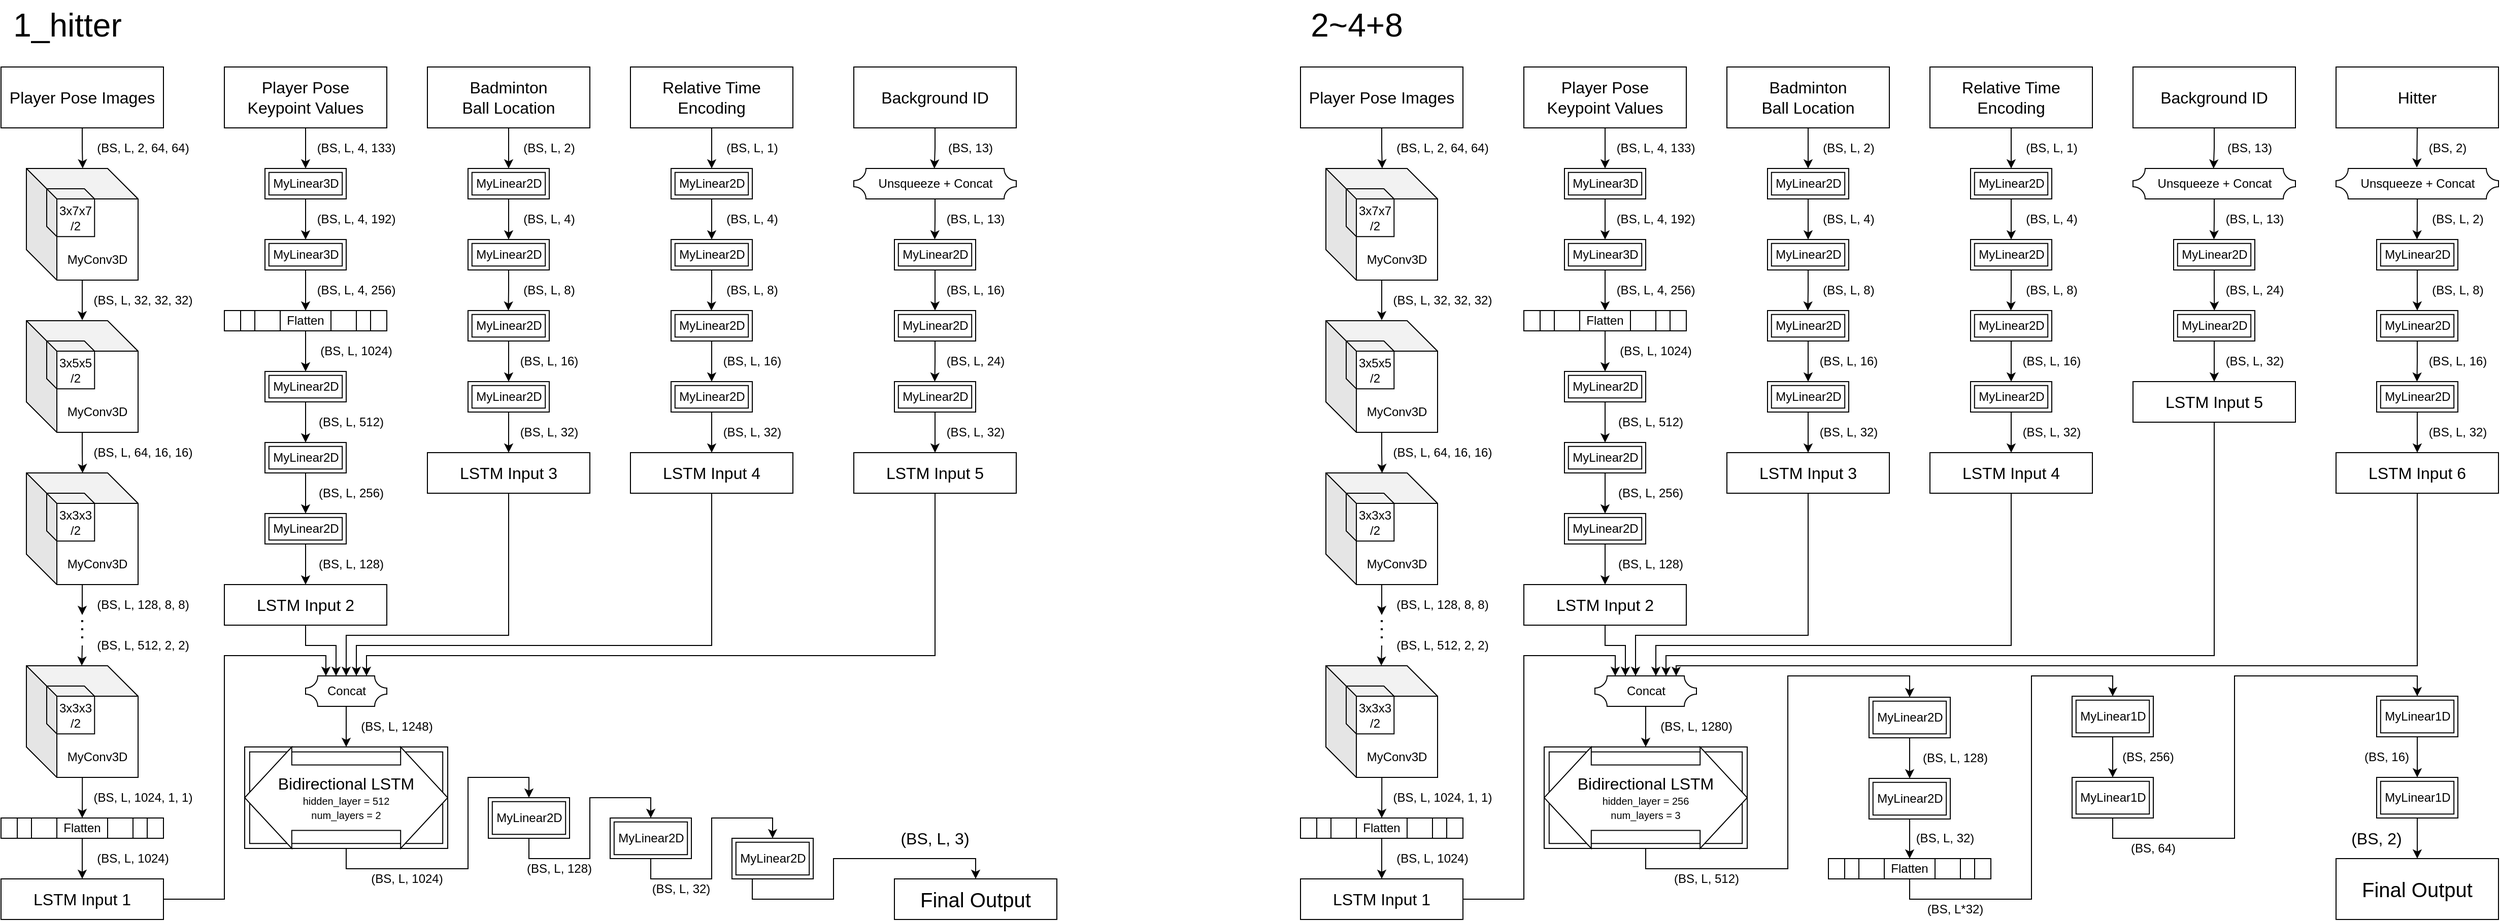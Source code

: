 <mxfile version="21.3.7" type="device">
  <diagram name="第 1 页" id="AAIbbBE09UoscTasDENH">
    <mxGraphModel dx="1709" dy="863" grid="1" gridSize="10" guides="1" tooltips="1" connect="1" arrows="1" fold="1" page="1" pageScale="1" pageWidth="3300" pageHeight="2339" math="0" shadow="0">
      <root>
        <mxCell id="0" />
        <mxCell id="1" parent="0" />
        <mxCell id="yr8e942zL7QeflEU48sZ-98" style="edgeStyle=orthogonalEdgeStyle;rounded=0;orthogonalLoop=1;jettySize=auto;html=1;entryX=0.5;entryY=0;entryDx=0;entryDy=0;entryPerimeter=0;" parent="1" source="yr8e942zL7QeflEU48sZ-3" target="yr8e942zL7QeflEU48sZ-93" edge="1">
          <mxGeometry relative="1" as="geometry" />
        </mxCell>
        <mxCell id="yr8e942zL7QeflEU48sZ-3" value="Player Pose&lt;br&gt;Keypoint Values" style="rounded=0;whiteSpace=wrap;html=1;fontSize=16;" parent="1" vertex="1">
          <mxGeometry x="620" y="700" width="160" height="40" as="geometry" />
        </mxCell>
        <mxCell id="yr8e942zL7QeflEU48sZ-30" style="edgeStyle=orthogonalEdgeStyle;rounded=0;orthogonalLoop=1;jettySize=auto;html=1;entryX=0.504;entryY=-0.001;entryDx=0;entryDy=0;entryPerimeter=0;" parent="1" source="yr8e942zL7QeflEU48sZ-6" target="yr8e942zL7QeflEU48sZ-10" edge="1">
          <mxGeometry relative="1" as="geometry" />
        </mxCell>
        <mxCell id="yr8e942zL7QeflEU48sZ-6" value="Player Pose Images" style="rounded=0;whiteSpace=wrap;html=1;fontSize=16;" parent="1" vertex="1">
          <mxGeometry x="400" y="700" width="160" height="40" as="geometry" />
        </mxCell>
        <mxCell id="yr8e942zL7QeflEU48sZ-12" value="" style="group" parent="1" vertex="1" connectable="0">
          <mxGeometry x="425" y="780" width="110" height="110" as="geometry" />
        </mxCell>
        <mxCell id="yr8e942zL7QeflEU48sZ-10" value="" style="shape=cube;whiteSpace=wrap;html=1;boundedLbl=1;backgroundOutline=1;darkOpacity=0.05;darkOpacity2=0.1;size=30;movable=1;resizable=1;rotatable=1;deletable=1;editable=1;locked=0;connectable=1;" parent="yr8e942zL7QeflEU48sZ-12" vertex="1">
          <mxGeometry width="110.0" height="110.0" as="geometry" />
        </mxCell>
        <mxCell id="yr8e942zL7QeflEU48sZ-11" value="3x7x7&lt;br&gt;/2" style="shape=cube;whiteSpace=wrap;html=1;boundedLbl=1;backgroundOutline=1;darkOpacity=0.05;darkOpacity2=0.1;size=10;movable=1;resizable=1;rotatable=1;deletable=1;editable=1;locked=0;connectable=1;" parent="yr8e942zL7QeflEU48sZ-12" vertex="1">
          <mxGeometry x="19.999" y="19.999" width="47.143" height="47.143" as="geometry" />
        </mxCell>
        <mxCell id="yr8e942zL7QeflEU48sZ-33" value="MyConv3D" style="text;html=1;align=center;verticalAlign=middle;whiteSpace=wrap;rounded=0;" parent="yr8e942zL7QeflEU48sZ-12" vertex="1">
          <mxGeometry x="45" y="80" width="50" height="20" as="geometry" />
        </mxCell>
        <mxCell id="yr8e942zL7QeflEU48sZ-14" value="" style="group" parent="1" vertex="1" connectable="0">
          <mxGeometry x="425" y="930" width="110" height="110" as="geometry" />
        </mxCell>
        <mxCell id="yr8e942zL7QeflEU48sZ-15" value="" style="shape=cube;whiteSpace=wrap;html=1;boundedLbl=1;backgroundOutline=1;darkOpacity=0.05;darkOpacity2=0.1;size=30;movable=1;resizable=1;rotatable=1;deletable=1;editable=1;locked=0;connectable=1;" parent="yr8e942zL7QeflEU48sZ-14" vertex="1">
          <mxGeometry width="110.0" height="110.0" as="geometry" />
        </mxCell>
        <mxCell id="yr8e942zL7QeflEU48sZ-16" value="3x5x5&lt;br&gt;/2" style="shape=cube;whiteSpace=wrap;html=1;boundedLbl=1;backgroundOutline=1;darkOpacity=0.05;darkOpacity2=0.1;size=10;movable=1;resizable=1;rotatable=1;deletable=1;editable=1;locked=0;connectable=1;" parent="yr8e942zL7QeflEU48sZ-14" vertex="1">
          <mxGeometry x="19.999" y="19.999" width="47.143" height="47.143" as="geometry" />
        </mxCell>
        <mxCell id="yr8e942zL7QeflEU48sZ-34" value="MyConv3D" style="text;html=1;align=center;verticalAlign=middle;whiteSpace=wrap;rounded=0;" parent="yr8e942zL7QeflEU48sZ-14" vertex="1">
          <mxGeometry x="45" y="80" width="50" height="20" as="geometry" />
        </mxCell>
        <mxCell id="yr8e942zL7QeflEU48sZ-18" value="(BS, L, 2, 64, 64)" style="text;html=1;align=center;verticalAlign=middle;whiteSpace=wrap;rounded=0;" parent="1" vertex="1">
          <mxGeometry x="490" y="750" width="100" height="20" as="geometry" />
        </mxCell>
        <mxCell id="yr8e942zL7QeflEU48sZ-23" style="edgeStyle=orthogonalEdgeStyle;rounded=0;orthogonalLoop=1;jettySize=auto;html=1;entryX=0.5;entryY=-0.004;entryDx=0;entryDy=0;entryPerimeter=0;" parent="1" source="yr8e942zL7QeflEU48sZ-10" target="yr8e942zL7QeflEU48sZ-15" edge="1">
          <mxGeometry relative="1" as="geometry" />
        </mxCell>
        <mxCell id="yr8e942zL7QeflEU48sZ-24" value="(BS, L, 32, 32, 32)" style="text;html=1;align=center;verticalAlign=middle;whiteSpace=wrap;rounded=0;" parent="1" vertex="1">
          <mxGeometry x="490" y="900" width="100" height="20" as="geometry" />
        </mxCell>
        <mxCell id="yr8e942zL7QeflEU48sZ-25" value="" style="group" parent="1" vertex="1" connectable="0">
          <mxGeometry x="425" y="1080" width="110" height="110" as="geometry" />
        </mxCell>
        <mxCell id="yr8e942zL7QeflEU48sZ-26" value="" style="shape=cube;whiteSpace=wrap;html=1;boundedLbl=1;backgroundOutline=1;darkOpacity=0.05;darkOpacity2=0.1;size=30;movable=1;resizable=1;rotatable=1;deletable=1;editable=1;locked=0;connectable=1;" parent="yr8e942zL7QeflEU48sZ-25" vertex="1">
          <mxGeometry width="110.0" height="110.0" as="geometry" />
        </mxCell>
        <mxCell id="yr8e942zL7QeflEU48sZ-27" value="3x3x3&lt;br&gt;/2" style="shape=cube;whiteSpace=wrap;html=1;boundedLbl=1;backgroundOutline=1;darkOpacity=0.05;darkOpacity2=0.1;size=10;movable=1;resizable=1;rotatable=1;deletable=1;editable=1;locked=0;connectable=1;" parent="yr8e942zL7QeflEU48sZ-25" vertex="1">
          <mxGeometry x="19.999" y="19.999" width="47.143" height="47.143" as="geometry" />
        </mxCell>
        <mxCell id="yr8e942zL7QeflEU48sZ-35" value="MyConv3D" style="text;html=1;align=center;verticalAlign=middle;whiteSpace=wrap;rounded=0;" parent="yr8e942zL7QeflEU48sZ-25" vertex="1">
          <mxGeometry x="45" y="80" width="50" height="20" as="geometry" />
        </mxCell>
        <mxCell id="yr8e942zL7QeflEU48sZ-28" style="edgeStyle=orthogonalEdgeStyle;rounded=0;orthogonalLoop=1;jettySize=auto;html=1;entryX=0.503;entryY=0.001;entryDx=0;entryDy=0;entryPerimeter=0;" parent="1" source="yr8e942zL7QeflEU48sZ-15" target="yr8e942zL7QeflEU48sZ-26" edge="1">
          <mxGeometry relative="1" as="geometry" />
        </mxCell>
        <mxCell id="yr8e942zL7QeflEU48sZ-29" value="(BS, L, 64, 16, 16)" style="text;html=1;strokeColor=none;fillColor=none;align=center;verticalAlign=middle;whiteSpace=wrap;rounded=0;" parent="1" vertex="1">
          <mxGeometry x="490" y="1050" width="100" height="20" as="geometry" />
        </mxCell>
        <mxCell id="yr8e942zL7QeflEU48sZ-41" style="edgeStyle=orthogonalEdgeStyle;rounded=0;orthogonalLoop=1;jettySize=auto;html=1;" parent="1" source="yr8e942zL7QeflEU48sZ-26" edge="1">
          <mxGeometry relative="1" as="geometry">
            <mxPoint x="480" y="1220" as="targetPoint" />
          </mxGeometry>
        </mxCell>
        <mxCell id="yr8e942zL7QeflEU48sZ-42" value="(BS, L, 128, 8, 8)" style="text;html=1;strokeColor=none;fillColor=none;align=center;verticalAlign=middle;whiteSpace=wrap;rounded=0;" parent="1" vertex="1">
          <mxGeometry x="490" y="1200" width="100" height="20" as="geometry" />
        </mxCell>
        <mxCell id="yr8e942zL7QeflEU48sZ-43" value="" style="group" parent="1" vertex="1" connectable="0">
          <mxGeometry x="425" y="1270" width="110" height="110" as="geometry" />
        </mxCell>
        <mxCell id="yr8e942zL7QeflEU48sZ-44" value="" style="shape=cube;whiteSpace=wrap;html=1;boundedLbl=1;backgroundOutline=1;darkOpacity=0.05;darkOpacity2=0.1;size=30;movable=1;resizable=1;rotatable=1;deletable=1;editable=1;locked=0;connectable=1;" parent="yr8e942zL7QeflEU48sZ-43" vertex="1">
          <mxGeometry width="110.0" height="110.0" as="geometry" />
        </mxCell>
        <mxCell id="yr8e942zL7QeflEU48sZ-45" value="3x3x3&lt;br&gt;/2" style="shape=cube;whiteSpace=wrap;html=1;boundedLbl=1;backgroundOutline=1;darkOpacity=0.05;darkOpacity2=0.1;size=10;movable=1;resizable=1;rotatable=1;deletable=1;editable=1;locked=0;connectable=1;" parent="yr8e942zL7QeflEU48sZ-43" vertex="1">
          <mxGeometry x="19.999" y="19.999" width="47.143" height="47.143" as="geometry" />
        </mxCell>
        <mxCell id="yr8e942zL7QeflEU48sZ-46" value="MyConv3D" style="text;html=1;align=center;verticalAlign=middle;whiteSpace=wrap;rounded=0;" parent="yr8e942zL7QeflEU48sZ-43" vertex="1">
          <mxGeometry x="45" y="80" width="50" height="20" as="geometry" />
        </mxCell>
        <mxCell id="yr8e942zL7QeflEU48sZ-47" style="edgeStyle=orthogonalEdgeStyle;rounded=0;orthogonalLoop=1;jettySize=auto;html=1;entryX=0.496;entryY=-0.001;entryDx=0;entryDy=0;entryPerimeter=0;" parent="1" target="yr8e942zL7QeflEU48sZ-44" edge="1">
          <mxGeometry relative="1" as="geometry">
            <mxPoint x="480" y="1250" as="sourcePoint" />
          </mxGeometry>
        </mxCell>
        <mxCell id="yr8e942zL7QeflEU48sZ-48" value="(BS, L, 512, 2, 2)" style="text;html=1;strokeColor=none;fillColor=none;align=center;verticalAlign=middle;whiteSpace=wrap;rounded=0;" parent="1" vertex="1">
          <mxGeometry x="490" y="1240" width="100" height="20" as="geometry" />
        </mxCell>
        <mxCell id="yr8e942zL7QeflEU48sZ-254" style="edgeStyle=orthogonalEdgeStyle;rounded=0;orthogonalLoop=1;jettySize=auto;html=1;" parent="1" source="yr8e942zL7QeflEU48sZ-49" target="yr8e942zL7QeflEU48sZ-253" edge="1">
          <mxGeometry relative="1" as="geometry">
            <Array as="points">
              <mxPoint x="620" y="1500" />
              <mxPoint x="620" y="1260" />
              <mxPoint x="720" y="1260" />
            </Array>
          </mxGeometry>
        </mxCell>
        <mxCell id="yr8e942zL7QeflEU48sZ-49" value="LSTM Input 1" style="rounded=0;whiteSpace=wrap;html=1;fontSize=16;" parent="1" vertex="1">
          <mxGeometry x="400" y="1480" width="160" height="40" as="geometry" />
        </mxCell>
        <mxCell id="yr8e942zL7QeflEU48sZ-52" value="" style="endArrow=none;dashed=1;html=1;dashPattern=1 3;strokeWidth=2;rounded=0;" parent="1" edge="1">
          <mxGeometry width="50" height="50" relative="1" as="geometry">
            <mxPoint x="480" y="1243" as="sourcePoint" />
            <mxPoint x="480" y="1225" as="targetPoint" />
          </mxGeometry>
        </mxCell>
        <mxCell id="yr8e942zL7QeflEU48sZ-58" value="" style="group" parent="1" vertex="1" connectable="0">
          <mxGeometry x="400" y="1420" width="160" height="20" as="geometry" />
        </mxCell>
        <mxCell id="yr8e942zL7QeflEU48sZ-54" value="" style="shape=process;whiteSpace=wrap;html=1;backgroundOutline=1;movable=1;resizable=1;rotatable=1;deletable=1;editable=1;locked=0;connectable=1;" parent="yr8e942zL7QeflEU48sZ-58" vertex="1">
          <mxGeometry width="160" height="20" as="geometry" />
        </mxCell>
        <mxCell id="yr8e942zL7QeflEU48sZ-53" value="Flatten" style="shape=process;whiteSpace=wrap;html=1;backgroundOutline=1;size=0.25;movable=1;resizable=1;rotatable=1;deletable=1;editable=1;locked=0;connectable=1;" parent="yr8e942zL7QeflEU48sZ-58" vertex="1">
          <mxGeometry x="30" width="100" height="20" as="geometry" />
        </mxCell>
        <mxCell id="yr8e942zL7QeflEU48sZ-59" style="edgeStyle=orthogonalEdgeStyle;rounded=0;orthogonalLoop=1;jettySize=auto;html=1;exitX=0.501;exitY=0.999;exitDx=0;exitDy=0;exitPerimeter=0;entryX=0.5;entryY=0;entryDx=0;entryDy=0;" parent="1" source="yr8e942zL7QeflEU48sZ-44" target="yr8e942zL7QeflEU48sZ-53" edge="1">
          <mxGeometry relative="1" as="geometry" />
        </mxCell>
        <mxCell id="yr8e942zL7QeflEU48sZ-60" value="(BS, L, 1024, 1, 1)" style="text;html=1;strokeColor=none;fillColor=none;align=center;verticalAlign=middle;whiteSpace=wrap;rounded=0;" parent="1" vertex="1">
          <mxGeometry x="490" y="1390" width="100" height="20" as="geometry" />
        </mxCell>
        <mxCell id="yr8e942zL7QeflEU48sZ-61" style="edgeStyle=orthogonalEdgeStyle;rounded=0;orthogonalLoop=1;jettySize=auto;html=1;exitX=0.5;exitY=1;exitDx=0;exitDy=0;entryX=0.5;entryY=0;entryDx=0;entryDy=0;" parent="1" source="yr8e942zL7QeflEU48sZ-53" target="yr8e942zL7QeflEU48sZ-49" edge="1">
          <mxGeometry relative="1" as="geometry" />
        </mxCell>
        <mxCell id="yr8e942zL7QeflEU48sZ-62" value="(BS, L, 1024)" style="text;html=1;strokeColor=none;fillColor=none;align=center;verticalAlign=middle;whiteSpace=wrap;rounded=0;" parent="1" vertex="1">
          <mxGeometry x="490" y="1450" width="80" height="20" as="geometry" />
        </mxCell>
        <mxCell id="yr8e942zL7QeflEU48sZ-75" value="(BS, L, 4, 133)" style="text;html=1;align=center;verticalAlign=middle;whiteSpace=wrap;rounded=0;" parent="1" vertex="1">
          <mxGeometry x="710" y="750" width="80" height="20" as="geometry" />
        </mxCell>
        <mxCell id="yr8e942zL7QeflEU48sZ-76" value="(BS, L, 4, 192)" style="text;html=1;align=center;verticalAlign=middle;whiteSpace=wrap;rounded=0;" parent="1" vertex="1">
          <mxGeometry x="710" y="820" width="80" height="20" as="geometry" />
        </mxCell>
        <mxCell id="yr8e942zL7QeflEU48sZ-81" value="(BS, L, 4, 256)" style="text;html=1;align=center;verticalAlign=middle;whiteSpace=wrap;rounded=0;" parent="1" vertex="1">
          <mxGeometry x="710" y="890" width="80" height="20" as="geometry" />
        </mxCell>
        <mxCell id="yr8e942zL7QeflEU48sZ-82" value="" style="group" parent="1" vertex="1" connectable="0">
          <mxGeometry x="620" y="920" width="160" height="20" as="geometry" />
        </mxCell>
        <mxCell id="yr8e942zL7QeflEU48sZ-83" value="" style="shape=process;whiteSpace=wrap;html=1;backgroundOutline=1;movable=1;resizable=1;rotatable=1;deletable=1;editable=1;locked=0;connectable=1;" parent="yr8e942zL7QeflEU48sZ-82" vertex="1">
          <mxGeometry width="160" height="20" as="geometry" />
        </mxCell>
        <mxCell id="yr8e942zL7QeflEU48sZ-84" value="Flatten" style="shape=process;whiteSpace=wrap;html=1;backgroundOutline=1;size=0.25;movable=1;resizable=1;rotatable=1;deletable=1;editable=1;locked=0;connectable=1;" parent="yr8e942zL7QeflEU48sZ-82" vertex="1">
          <mxGeometry x="30" width="100" height="20" as="geometry" />
        </mxCell>
        <mxCell id="yr8e942zL7QeflEU48sZ-96" value="" style="group" parent="1" vertex="1" connectable="0">
          <mxGeometry x="640" y="780" width="120" height="30" as="geometry" />
        </mxCell>
        <mxCell id="yr8e942zL7QeflEU48sZ-93" value="" style="verticalLabelPosition=bottom;verticalAlign=top;html=1;shape=mxgraph.basic.frame;dx=3.9;whiteSpace=wrap;" parent="yr8e942zL7QeflEU48sZ-96" vertex="1">
          <mxGeometry x="20" width="80" height="30" as="geometry" />
        </mxCell>
        <mxCell id="yr8e942zL7QeflEU48sZ-94" value="MyLinear3D" style="text;html=1;align=center;verticalAlign=middle;resizable=0;points=[];autosize=1;strokeColor=none;fillColor=none;" parent="yr8e942zL7QeflEU48sZ-96" vertex="1">
          <mxGeometry x="15" width="90" height="30" as="geometry" />
        </mxCell>
        <mxCell id="yr8e942zL7QeflEU48sZ-99" value="" style="group" parent="1" vertex="1" connectable="0">
          <mxGeometry x="640" y="850" width="120" height="30" as="geometry" />
        </mxCell>
        <mxCell id="yr8e942zL7QeflEU48sZ-100" value="" style="verticalLabelPosition=bottom;verticalAlign=top;html=1;shape=mxgraph.basic.frame;dx=3.9;whiteSpace=wrap;" parent="yr8e942zL7QeflEU48sZ-99" vertex="1">
          <mxGeometry x="20" width="80" height="30" as="geometry" />
        </mxCell>
        <mxCell id="yr8e942zL7QeflEU48sZ-101" value="MyLinear3D" style="text;html=1;align=center;verticalAlign=middle;resizable=0;points=[];autosize=1;strokeColor=none;fillColor=none;" parent="yr8e942zL7QeflEU48sZ-99" vertex="1">
          <mxGeometry x="15" width="90" height="30" as="geometry" />
        </mxCell>
        <mxCell id="yr8e942zL7QeflEU48sZ-102" style="edgeStyle=orthogonalEdgeStyle;rounded=0;orthogonalLoop=1;jettySize=auto;html=1;entryX=0.5;entryY=0;entryDx=0;entryDy=0;entryPerimeter=0;" parent="1" source="yr8e942zL7QeflEU48sZ-94" target="yr8e942zL7QeflEU48sZ-100" edge="1">
          <mxGeometry relative="1" as="geometry" />
        </mxCell>
        <mxCell id="yr8e942zL7QeflEU48sZ-107" value="" style="group" parent="1" vertex="1" connectable="0">
          <mxGeometry x="640" y="980" width="120" height="30" as="geometry" />
        </mxCell>
        <mxCell id="yr8e942zL7QeflEU48sZ-108" value="" style="verticalLabelPosition=bottom;verticalAlign=top;html=1;shape=mxgraph.basic.frame;dx=3.9;whiteSpace=wrap;" parent="yr8e942zL7QeflEU48sZ-107" vertex="1">
          <mxGeometry x="20" width="80" height="30" as="geometry" />
        </mxCell>
        <mxCell id="yr8e942zL7QeflEU48sZ-109" value="MyLinear2D" style="text;html=1;align=center;verticalAlign=middle;resizable=0;points=[];autosize=1;strokeColor=none;fillColor=none;" parent="yr8e942zL7QeflEU48sZ-107" vertex="1">
          <mxGeometry x="15" width="90" height="30" as="geometry" />
        </mxCell>
        <mxCell id="yr8e942zL7QeflEU48sZ-110" style="edgeStyle=orthogonalEdgeStyle;rounded=0;orthogonalLoop=1;jettySize=auto;html=1;entryX=0.5;entryY=0;entryDx=0;entryDy=0;" parent="1" source="yr8e942zL7QeflEU48sZ-101" target="yr8e942zL7QeflEU48sZ-84" edge="1">
          <mxGeometry relative="1" as="geometry" />
        </mxCell>
        <mxCell id="yr8e942zL7QeflEU48sZ-111" style="edgeStyle=orthogonalEdgeStyle;rounded=0;orthogonalLoop=1;jettySize=auto;html=1;entryX=0.5;entryY=0;entryDx=0;entryDy=0;entryPerimeter=0;" parent="1" source="yr8e942zL7QeflEU48sZ-84" target="yr8e942zL7QeflEU48sZ-108" edge="1">
          <mxGeometry relative="1" as="geometry" />
        </mxCell>
        <mxCell id="yr8e942zL7QeflEU48sZ-112" value="(BS, L, 1024)" style="text;html=1;align=center;verticalAlign=middle;whiteSpace=wrap;rounded=0;" parent="1" vertex="1">
          <mxGeometry x="710" y="950" width="80" height="20" as="geometry" />
        </mxCell>
        <mxCell id="yr8e942zL7QeflEU48sZ-113" value="" style="group" parent="1" vertex="1" connectable="0">
          <mxGeometry x="640" y="1050" width="120" height="30" as="geometry" />
        </mxCell>
        <mxCell id="yr8e942zL7QeflEU48sZ-114" value="" style="verticalLabelPosition=bottom;verticalAlign=top;html=1;shape=mxgraph.basic.frame;dx=3.9;whiteSpace=wrap;" parent="yr8e942zL7QeflEU48sZ-113" vertex="1">
          <mxGeometry x="20" width="80" height="30" as="geometry" />
        </mxCell>
        <mxCell id="yr8e942zL7QeflEU48sZ-115" value="MyLinear2D" style="text;html=1;align=center;verticalAlign=middle;resizable=0;points=[];autosize=1;strokeColor=none;fillColor=none;" parent="yr8e942zL7QeflEU48sZ-113" vertex="1">
          <mxGeometry x="15" width="90" height="30" as="geometry" />
        </mxCell>
        <mxCell id="yr8e942zL7QeflEU48sZ-116" style="edgeStyle=orthogonalEdgeStyle;rounded=0;orthogonalLoop=1;jettySize=auto;html=1;entryX=0.5;entryY=0;entryDx=0;entryDy=0;entryPerimeter=0;" parent="1" source="yr8e942zL7QeflEU48sZ-109" target="yr8e942zL7QeflEU48sZ-114" edge="1">
          <mxGeometry relative="1" as="geometry" />
        </mxCell>
        <mxCell id="yr8e942zL7QeflEU48sZ-117" value="(BS, L, 512)" style="text;html=1;align=center;verticalAlign=middle;whiteSpace=wrap;rounded=0;" parent="1" vertex="1">
          <mxGeometry x="710" y="1020" width="70" height="20" as="geometry" />
        </mxCell>
        <mxCell id="yr8e942zL7QeflEU48sZ-118" value="" style="group" parent="1" vertex="1" connectable="0">
          <mxGeometry x="640" y="1120" width="120" height="30" as="geometry" />
        </mxCell>
        <mxCell id="yr8e942zL7QeflEU48sZ-119" value="" style="verticalLabelPosition=bottom;verticalAlign=top;html=1;shape=mxgraph.basic.frame;dx=3.9;whiteSpace=wrap;" parent="yr8e942zL7QeflEU48sZ-118" vertex="1">
          <mxGeometry x="20" width="80" height="30" as="geometry" />
        </mxCell>
        <mxCell id="yr8e942zL7QeflEU48sZ-120" value="MyLinear2D" style="text;html=1;align=center;verticalAlign=middle;resizable=0;points=[];autosize=1;strokeColor=none;fillColor=none;" parent="yr8e942zL7QeflEU48sZ-118" vertex="1">
          <mxGeometry x="15" width="90" height="30" as="geometry" />
        </mxCell>
        <mxCell id="yr8e942zL7QeflEU48sZ-121" style="edgeStyle=orthogonalEdgeStyle;rounded=0;orthogonalLoop=1;jettySize=auto;html=1;entryX=0.5;entryY=0;entryDx=0;entryDy=0;entryPerimeter=0;" parent="1" source="yr8e942zL7QeflEU48sZ-115" target="yr8e942zL7QeflEU48sZ-119" edge="1">
          <mxGeometry relative="1" as="geometry" />
        </mxCell>
        <mxCell id="yr8e942zL7QeflEU48sZ-122" value="(BS, L, 256)" style="text;html=1;align=center;verticalAlign=middle;whiteSpace=wrap;rounded=0;" parent="1" vertex="1">
          <mxGeometry x="710" y="1090" width="70" height="20" as="geometry" />
        </mxCell>
        <mxCell id="yr8e942zL7QeflEU48sZ-255" style="edgeStyle=orthogonalEdgeStyle;rounded=0;orthogonalLoop=1;jettySize=auto;html=1;exitX=0.5;exitY=1;exitDx=0;exitDy=0;" parent="1" source="yr8e942zL7QeflEU48sZ-123" target="yr8e942zL7QeflEU48sZ-253" edge="1">
          <mxGeometry relative="1" as="geometry">
            <Array as="points">
              <mxPoint x="700" y="1250" />
              <mxPoint x="730" y="1250" />
            </Array>
          </mxGeometry>
        </mxCell>
        <mxCell id="yr8e942zL7QeflEU48sZ-123" value="LSTM Input 2" style="rounded=0;whiteSpace=wrap;html=1;fontSize=16;" parent="1" vertex="1">
          <mxGeometry x="620" y="1190" width="160" height="40" as="geometry" />
        </mxCell>
        <mxCell id="yr8e942zL7QeflEU48sZ-124" style="edgeStyle=orthogonalEdgeStyle;rounded=0;orthogonalLoop=1;jettySize=auto;html=1;entryX=0.5;entryY=0;entryDx=0;entryDy=0;" parent="1" source="yr8e942zL7QeflEU48sZ-120" target="yr8e942zL7QeflEU48sZ-123" edge="1">
          <mxGeometry relative="1" as="geometry" />
        </mxCell>
        <mxCell id="yr8e942zL7QeflEU48sZ-125" value="(BS, L, 128)" style="text;html=1;align=center;verticalAlign=middle;whiteSpace=wrap;rounded=0;" parent="1" vertex="1">
          <mxGeometry x="710" y="1160" width="70" height="20" as="geometry" />
        </mxCell>
        <mxCell id="yr8e942zL7QeflEU48sZ-126" style="edgeStyle=orthogonalEdgeStyle;rounded=0;orthogonalLoop=1;jettySize=auto;html=1;entryX=0.5;entryY=0;entryDx=0;entryDy=0;entryPerimeter=0;" parent="1" source="yr8e942zL7QeflEU48sZ-127" target="yr8e942zL7QeflEU48sZ-135" edge="1">
          <mxGeometry relative="1" as="geometry" />
        </mxCell>
        <mxCell id="yr8e942zL7QeflEU48sZ-127" value="Badminton&lt;br&gt;Ball Location" style="rounded=0;whiteSpace=wrap;html=1;fontSize=16;" parent="1" vertex="1">
          <mxGeometry x="820" y="700" width="160" height="40" as="geometry" />
        </mxCell>
        <mxCell id="yr8e942zL7QeflEU48sZ-128" value="(BS, L, 2)" style="text;html=1;align=center;verticalAlign=middle;whiteSpace=wrap;rounded=0;" parent="1" vertex="1">
          <mxGeometry x="910" y="750" width="60" height="20" as="geometry" />
        </mxCell>
        <mxCell id="yr8e942zL7QeflEU48sZ-129" value="(BS, L, 4)" style="text;html=1;align=center;verticalAlign=middle;whiteSpace=wrap;rounded=0;" parent="1" vertex="1">
          <mxGeometry x="910" y="820" width="60" height="20" as="geometry" />
        </mxCell>
        <mxCell id="yr8e942zL7QeflEU48sZ-130" value="(BS, L, 8)" style="text;html=1;align=center;verticalAlign=middle;whiteSpace=wrap;rounded=0;" parent="1" vertex="1">
          <mxGeometry x="910" y="890" width="60" height="20" as="geometry" />
        </mxCell>
        <mxCell id="yr8e942zL7QeflEU48sZ-134" value="" style="group" parent="1" vertex="1" connectable="0">
          <mxGeometry x="840" y="780" width="120" height="30" as="geometry" />
        </mxCell>
        <mxCell id="yr8e942zL7QeflEU48sZ-135" value="" style="verticalLabelPosition=bottom;verticalAlign=top;html=1;shape=mxgraph.basic.frame;dx=3.9;whiteSpace=wrap;" parent="yr8e942zL7QeflEU48sZ-134" vertex="1">
          <mxGeometry x="20" width="80" height="30" as="geometry" />
        </mxCell>
        <mxCell id="yr8e942zL7QeflEU48sZ-136" value="MyLinear2D" style="text;html=1;align=center;verticalAlign=middle;resizable=0;points=[];autosize=1;strokeColor=none;fillColor=none;" parent="yr8e942zL7QeflEU48sZ-134" vertex="1">
          <mxGeometry x="15" width="90" height="30" as="geometry" />
        </mxCell>
        <mxCell id="yr8e942zL7QeflEU48sZ-137" value="" style="group" parent="1" vertex="1" connectable="0">
          <mxGeometry x="840" y="850" width="120" height="30" as="geometry" />
        </mxCell>
        <mxCell id="yr8e942zL7QeflEU48sZ-138" value="" style="verticalLabelPosition=bottom;verticalAlign=top;html=1;shape=mxgraph.basic.frame;dx=3.9;whiteSpace=wrap;" parent="yr8e942zL7QeflEU48sZ-137" vertex="1">
          <mxGeometry x="20" width="80" height="30" as="geometry" />
        </mxCell>
        <mxCell id="yr8e942zL7QeflEU48sZ-139" value="MyLinear2D" style="text;html=1;align=center;verticalAlign=middle;resizable=0;points=[];autosize=1;strokeColor=none;fillColor=none;" parent="yr8e942zL7QeflEU48sZ-137" vertex="1">
          <mxGeometry x="15" width="90" height="30" as="geometry" />
        </mxCell>
        <mxCell id="yr8e942zL7QeflEU48sZ-140" style="edgeStyle=orthogonalEdgeStyle;rounded=0;orthogonalLoop=1;jettySize=auto;html=1;entryX=0.5;entryY=0;entryDx=0;entryDy=0;entryPerimeter=0;" parent="1" source="yr8e942zL7QeflEU48sZ-136" target="yr8e942zL7QeflEU48sZ-138" edge="1">
          <mxGeometry relative="1" as="geometry" />
        </mxCell>
        <mxCell id="yr8e942zL7QeflEU48sZ-144" style="edgeStyle=orthogonalEdgeStyle;rounded=0;orthogonalLoop=1;jettySize=auto;html=1;entryX=0.497;entryY=0.002;entryDx=0;entryDy=0;entryPerimeter=0;" parent="1" source="yr8e942zL7QeflEU48sZ-139" target="yr8e942zL7QeflEU48sZ-162" edge="1">
          <mxGeometry relative="1" as="geometry">
            <mxPoint x="900" y="920" as="targetPoint" />
          </mxGeometry>
        </mxCell>
        <mxCell id="yr8e942zL7QeflEU48sZ-256" style="edgeStyle=orthogonalEdgeStyle;rounded=0;orthogonalLoop=1;jettySize=auto;html=1;" parent="1" source="yr8e942zL7QeflEU48sZ-157" target="yr8e942zL7QeflEU48sZ-253" edge="1">
          <mxGeometry relative="1" as="geometry">
            <Array as="points">
              <mxPoint x="900" y="1240" />
              <mxPoint x="740" y="1240" />
            </Array>
          </mxGeometry>
        </mxCell>
        <mxCell id="yr8e942zL7QeflEU48sZ-157" value="LSTM Input 3" style="rounded=0;whiteSpace=wrap;html=1;fontSize=16;" parent="1" vertex="1">
          <mxGeometry x="820" y="1060" width="160" height="40" as="geometry" />
        </mxCell>
        <mxCell id="yr8e942zL7QeflEU48sZ-160" value="" style="group" parent="1" vertex="1" connectable="0">
          <mxGeometry x="840" y="920" width="120" height="30" as="geometry" />
        </mxCell>
        <mxCell id="yr8e942zL7QeflEU48sZ-161" value="" style="verticalLabelPosition=bottom;verticalAlign=top;html=1;shape=mxgraph.basic.frame;dx=3.9;whiteSpace=wrap;" parent="yr8e942zL7QeflEU48sZ-160" vertex="1">
          <mxGeometry x="20" width="80" height="30" as="geometry" />
        </mxCell>
        <mxCell id="yr8e942zL7QeflEU48sZ-162" value="MyLinear2D" style="text;html=1;align=center;verticalAlign=middle;resizable=0;points=[];autosize=1;strokeColor=none;fillColor=none;" parent="yr8e942zL7QeflEU48sZ-160" vertex="1">
          <mxGeometry x="15" width="90" height="30" as="geometry" />
        </mxCell>
        <mxCell id="yr8e942zL7QeflEU48sZ-164" value="" style="group" parent="1" vertex="1" connectable="0">
          <mxGeometry x="840" y="990" width="120" height="30" as="geometry" />
        </mxCell>
        <mxCell id="yr8e942zL7QeflEU48sZ-165" value="" style="verticalLabelPosition=bottom;verticalAlign=top;html=1;shape=mxgraph.basic.frame;dx=3.9;whiteSpace=wrap;" parent="yr8e942zL7QeflEU48sZ-164" vertex="1">
          <mxGeometry x="20" width="80" height="30" as="geometry" />
        </mxCell>
        <mxCell id="yr8e942zL7QeflEU48sZ-166" value="MyLinear2D" style="text;html=1;align=center;verticalAlign=middle;resizable=0;points=[];autosize=1;strokeColor=none;fillColor=none;" parent="yr8e942zL7QeflEU48sZ-164" vertex="1">
          <mxGeometry x="15" width="90" height="30" as="geometry" />
        </mxCell>
        <mxCell id="yr8e942zL7QeflEU48sZ-167" style="edgeStyle=orthogonalEdgeStyle;rounded=0;orthogonalLoop=1;jettySize=auto;html=1;" parent="1" source="yr8e942zL7QeflEU48sZ-162" target="yr8e942zL7QeflEU48sZ-166" edge="1">
          <mxGeometry relative="1" as="geometry" />
        </mxCell>
        <mxCell id="yr8e942zL7QeflEU48sZ-168" style="edgeStyle=orthogonalEdgeStyle;rounded=0;orthogonalLoop=1;jettySize=auto;html=1;entryX=0.5;entryY=0;entryDx=0;entryDy=0;" parent="1" source="yr8e942zL7QeflEU48sZ-166" target="yr8e942zL7QeflEU48sZ-157" edge="1">
          <mxGeometry relative="1" as="geometry" />
        </mxCell>
        <mxCell id="yr8e942zL7QeflEU48sZ-169" value="(BS, L, 16)" style="text;html=1;align=center;verticalAlign=middle;whiteSpace=wrap;rounded=0;" parent="1" vertex="1">
          <mxGeometry x="910" y="960" width="60" height="20" as="geometry" />
        </mxCell>
        <mxCell id="yr8e942zL7QeflEU48sZ-170" value="(BS, L, 32)" style="text;html=1;align=center;verticalAlign=middle;whiteSpace=wrap;rounded=0;" parent="1" vertex="1">
          <mxGeometry x="910" y="1030" width="60" height="20" as="geometry" />
        </mxCell>
        <mxCell id="yr8e942zL7QeflEU48sZ-171" style="edgeStyle=orthogonalEdgeStyle;rounded=0;orthogonalLoop=1;jettySize=auto;html=1;entryX=0.5;entryY=0;entryDx=0;entryDy=0;entryPerimeter=0;" parent="1" source="yr8e942zL7QeflEU48sZ-172" target="yr8e942zL7QeflEU48sZ-177" edge="1">
          <mxGeometry relative="1" as="geometry" />
        </mxCell>
        <mxCell id="yr8e942zL7QeflEU48sZ-172" value="Relative Time &lt;br&gt;Encoding" style="rounded=0;whiteSpace=wrap;html=1;fontSize=16;" parent="1" vertex="1">
          <mxGeometry x="1020" y="680" width="160" height="60" as="geometry" />
        </mxCell>
        <mxCell id="yr8e942zL7QeflEU48sZ-173" value="(BS, L, 1)" style="text;html=1;align=center;verticalAlign=middle;whiteSpace=wrap;rounded=0;" parent="1" vertex="1">
          <mxGeometry x="1110" y="750" width="60" height="20" as="geometry" />
        </mxCell>
        <mxCell id="yr8e942zL7QeflEU48sZ-174" value="(BS, L, 4)" style="text;html=1;align=center;verticalAlign=middle;whiteSpace=wrap;rounded=0;" parent="1" vertex="1">
          <mxGeometry x="1110" y="820" width="60" height="20" as="geometry" />
        </mxCell>
        <mxCell id="yr8e942zL7QeflEU48sZ-175" value="(BS, L, 8)" style="text;html=1;align=center;verticalAlign=middle;whiteSpace=wrap;rounded=0;" parent="1" vertex="1">
          <mxGeometry x="1110" y="890" width="60" height="20" as="geometry" />
        </mxCell>
        <mxCell id="yr8e942zL7QeflEU48sZ-176" value="" style="group" parent="1" vertex="1" connectable="0">
          <mxGeometry x="1040" y="780" width="120" height="30" as="geometry" />
        </mxCell>
        <mxCell id="yr8e942zL7QeflEU48sZ-177" value="" style="verticalLabelPosition=bottom;verticalAlign=top;html=1;shape=mxgraph.basic.frame;dx=3.9;whiteSpace=wrap;" parent="yr8e942zL7QeflEU48sZ-176" vertex="1">
          <mxGeometry x="20" width="80" height="30" as="geometry" />
        </mxCell>
        <mxCell id="yr8e942zL7QeflEU48sZ-178" value="MyLinear2D" style="text;html=1;align=center;verticalAlign=middle;resizable=0;points=[];autosize=1;strokeColor=none;fillColor=none;" parent="yr8e942zL7QeflEU48sZ-176" vertex="1">
          <mxGeometry x="15" width="90" height="30" as="geometry" />
        </mxCell>
        <mxCell id="yr8e942zL7QeflEU48sZ-179" value="" style="group" parent="1" vertex="1" connectable="0">
          <mxGeometry x="1040" y="850" width="120" height="30" as="geometry" />
        </mxCell>
        <mxCell id="yr8e942zL7QeflEU48sZ-180" value="" style="verticalLabelPosition=bottom;verticalAlign=top;html=1;shape=mxgraph.basic.frame;dx=3.9;whiteSpace=wrap;" parent="yr8e942zL7QeflEU48sZ-179" vertex="1">
          <mxGeometry x="20" width="80" height="30" as="geometry" />
        </mxCell>
        <mxCell id="yr8e942zL7QeflEU48sZ-181" value="MyLinear2D" style="text;html=1;align=center;verticalAlign=middle;resizable=0;points=[];autosize=1;strokeColor=none;fillColor=none;" parent="yr8e942zL7QeflEU48sZ-179" vertex="1">
          <mxGeometry x="15" width="90" height="30" as="geometry" />
        </mxCell>
        <mxCell id="yr8e942zL7QeflEU48sZ-182" style="edgeStyle=orthogonalEdgeStyle;rounded=0;orthogonalLoop=1;jettySize=auto;html=1;entryX=0.5;entryY=0;entryDx=0;entryDy=0;entryPerimeter=0;" parent="1" source="yr8e942zL7QeflEU48sZ-178" target="yr8e942zL7QeflEU48sZ-180" edge="1">
          <mxGeometry relative="1" as="geometry" />
        </mxCell>
        <mxCell id="yr8e942zL7QeflEU48sZ-183" style="edgeStyle=orthogonalEdgeStyle;rounded=0;orthogonalLoop=1;jettySize=auto;html=1;entryX=0.497;entryY=0.002;entryDx=0;entryDy=0;entryPerimeter=0;" parent="1" source="yr8e942zL7QeflEU48sZ-181" target="yr8e942zL7QeflEU48sZ-187" edge="1">
          <mxGeometry relative="1" as="geometry">
            <mxPoint x="1100" y="920" as="targetPoint" />
          </mxGeometry>
        </mxCell>
        <mxCell id="yr8e942zL7QeflEU48sZ-278" style="edgeStyle=orthogonalEdgeStyle;rounded=0;orthogonalLoop=1;jettySize=auto;html=1;" parent="1" source="yr8e942zL7QeflEU48sZ-184" target="yr8e942zL7QeflEU48sZ-253" edge="1">
          <mxGeometry relative="1" as="geometry">
            <Array as="points">
              <mxPoint x="1100" y="1250" />
              <mxPoint x="750" y="1250" />
            </Array>
          </mxGeometry>
        </mxCell>
        <mxCell id="yr8e942zL7QeflEU48sZ-184" value="LSTM Input 4" style="rounded=0;whiteSpace=wrap;html=1;fontSize=16;" parent="1" vertex="1">
          <mxGeometry x="1020" y="1060" width="160" height="40" as="geometry" />
        </mxCell>
        <mxCell id="yr8e942zL7QeflEU48sZ-185" value="" style="group" parent="1" vertex="1" connectable="0">
          <mxGeometry x="1040" y="920" width="120" height="30" as="geometry" />
        </mxCell>
        <mxCell id="yr8e942zL7QeflEU48sZ-186" value="" style="verticalLabelPosition=bottom;verticalAlign=top;html=1;shape=mxgraph.basic.frame;dx=3.9;whiteSpace=wrap;" parent="yr8e942zL7QeflEU48sZ-185" vertex="1">
          <mxGeometry x="20" width="80" height="30" as="geometry" />
        </mxCell>
        <mxCell id="yr8e942zL7QeflEU48sZ-187" value="MyLinear2D" style="text;html=1;align=center;verticalAlign=middle;resizable=0;points=[];autosize=1;strokeColor=none;fillColor=none;" parent="yr8e942zL7QeflEU48sZ-185" vertex="1">
          <mxGeometry x="15" width="90" height="30" as="geometry" />
        </mxCell>
        <mxCell id="yr8e942zL7QeflEU48sZ-188" value="" style="group" parent="1" vertex="1" connectable="0">
          <mxGeometry x="1040" y="990" width="120" height="30" as="geometry" />
        </mxCell>
        <mxCell id="yr8e942zL7QeflEU48sZ-189" value="" style="verticalLabelPosition=bottom;verticalAlign=top;html=1;shape=mxgraph.basic.frame;dx=3.9;whiteSpace=wrap;" parent="yr8e942zL7QeflEU48sZ-188" vertex="1">
          <mxGeometry x="20" width="80" height="30" as="geometry" />
        </mxCell>
        <mxCell id="yr8e942zL7QeflEU48sZ-190" value="MyLinear2D" style="text;html=1;align=center;verticalAlign=middle;resizable=0;points=[];autosize=1;strokeColor=none;fillColor=none;" parent="yr8e942zL7QeflEU48sZ-188" vertex="1">
          <mxGeometry x="15" width="90" height="30" as="geometry" />
        </mxCell>
        <mxCell id="yr8e942zL7QeflEU48sZ-191" style="edgeStyle=orthogonalEdgeStyle;rounded=0;orthogonalLoop=1;jettySize=auto;html=1;" parent="1" source="yr8e942zL7QeflEU48sZ-187" target="yr8e942zL7QeflEU48sZ-190" edge="1">
          <mxGeometry relative="1" as="geometry" />
        </mxCell>
        <mxCell id="yr8e942zL7QeflEU48sZ-192" style="edgeStyle=orthogonalEdgeStyle;rounded=0;orthogonalLoop=1;jettySize=auto;html=1;entryX=0.5;entryY=0;entryDx=0;entryDy=0;" parent="1" source="yr8e942zL7QeflEU48sZ-190" target="yr8e942zL7QeflEU48sZ-184" edge="1">
          <mxGeometry relative="1" as="geometry" />
        </mxCell>
        <mxCell id="yr8e942zL7QeflEU48sZ-193" value="(BS, L, 16)" style="text;html=1;align=center;verticalAlign=middle;whiteSpace=wrap;rounded=0;" parent="1" vertex="1">
          <mxGeometry x="1110" y="960" width="60" height="20" as="geometry" />
        </mxCell>
        <mxCell id="yr8e942zL7QeflEU48sZ-194" value="(BS, L, 32)" style="text;html=1;align=center;verticalAlign=middle;whiteSpace=wrap;rounded=0;" parent="1" vertex="1">
          <mxGeometry x="1110" y="1030" width="60" height="20" as="geometry" />
        </mxCell>
        <mxCell id="yr8e942zL7QeflEU48sZ-195" style="edgeStyle=orthogonalEdgeStyle;rounded=0;orthogonalLoop=1;jettySize=auto;html=1;entryX=0.495;entryY=0.003;entryDx=0;entryDy=0;entryPerimeter=0;" parent="1" source="yr8e942zL7QeflEU48sZ-196" target="yr8e942zL7QeflEU48sZ-221" edge="1">
          <mxGeometry relative="1" as="geometry" />
        </mxCell>
        <mxCell id="yr8e942zL7QeflEU48sZ-196" value="Background ID" style="rounded=0;whiteSpace=wrap;html=1;fontSize=16;" parent="1" vertex="1">
          <mxGeometry x="1240" y="680" width="160" height="60" as="geometry" />
        </mxCell>
        <mxCell id="yr8e942zL7QeflEU48sZ-197" value="(BS, 13)" style="text;html=1;align=center;verticalAlign=middle;whiteSpace=wrap;rounded=0;" parent="1" vertex="1">
          <mxGeometry x="1330" y="750" width="50" height="20" as="geometry" />
        </mxCell>
        <mxCell id="yr8e942zL7QeflEU48sZ-198" value="(BS, L, 16)" style="text;html=1;align=center;verticalAlign=middle;whiteSpace=wrap;rounded=0;" parent="1" vertex="1">
          <mxGeometry x="1330" y="890" width="60" height="20" as="geometry" />
        </mxCell>
        <mxCell id="yr8e942zL7QeflEU48sZ-199" value="(BS, L, 24)" style="text;html=1;align=center;verticalAlign=middle;whiteSpace=wrap;rounded=0;" parent="1" vertex="1">
          <mxGeometry x="1330" y="960" width="60" height="20" as="geometry" />
        </mxCell>
        <mxCell id="yr8e942zL7QeflEU48sZ-200" value="" style="group" parent="1" vertex="1" connectable="0">
          <mxGeometry x="1260" y="850" width="120" height="30" as="geometry" />
        </mxCell>
        <mxCell id="yr8e942zL7QeflEU48sZ-201" value="" style="verticalLabelPosition=bottom;verticalAlign=top;html=1;shape=mxgraph.basic.frame;dx=3.9;whiteSpace=wrap;" parent="yr8e942zL7QeflEU48sZ-200" vertex="1">
          <mxGeometry x="20" width="80" height="30" as="geometry" />
        </mxCell>
        <mxCell id="yr8e942zL7QeflEU48sZ-202" value="MyLinear2D" style="text;html=1;align=center;verticalAlign=middle;resizable=0;points=[];autosize=1;strokeColor=none;fillColor=none;" parent="yr8e942zL7QeflEU48sZ-200" vertex="1">
          <mxGeometry x="15" width="90" height="30" as="geometry" />
        </mxCell>
        <mxCell id="yr8e942zL7QeflEU48sZ-203" value="" style="group" parent="1" vertex="1" connectable="0">
          <mxGeometry x="1260" y="920" width="120" height="30" as="geometry" />
        </mxCell>
        <mxCell id="yr8e942zL7QeflEU48sZ-204" value="" style="verticalLabelPosition=bottom;verticalAlign=top;html=1;shape=mxgraph.basic.frame;dx=3.9;whiteSpace=wrap;" parent="yr8e942zL7QeflEU48sZ-203" vertex="1">
          <mxGeometry x="20" width="80" height="30" as="geometry" />
        </mxCell>
        <mxCell id="yr8e942zL7QeflEU48sZ-205" value="MyLinear2D" style="text;html=1;align=center;verticalAlign=middle;resizable=0;points=[];autosize=1;strokeColor=none;fillColor=none;" parent="yr8e942zL7QeflEU48sZ-203" vertex="1">
          <mxGeometry x="15" width="90" height="30" as="geometry" />
        </mxCell>
        <mxCell id="yr8e942zL7QeflEU48sZ-206" style="edgeStyle=orthogonalEdgeStyle;rounded=0;orthogonalLoop=1;jettySize=auto;html=1;entryX=0.5;entryY=0;entryDx=0;entryDy=0;entryPerimeter=0;" parent="1" source="yr8e942zL7QeflEU48sZ-202" target="yr8e942zL7QeflEU48sZ-204" edge="1">
          <mxGeometry relative="1" as="geometry" />
        </mxCell>
        <mxCell id="yr8e942zL7QeflEU48sZ-207" style="edgeStyle=orthogonalEdgeStyle;rounded=0;orthogonalLoop=1;jettySize=auto;html=1;entryX=0.497;entryY=0.002;entryDx=0;entryDy=0;entryPerimeter=0;" parent="1" source="yr8e942zL7QeflEU48sZ-205" target="yr8e942zL7QeflEU48sZ-211" edge="1">
          <mxGeometry relative="1" as="geometry">
            <mxPoint x="1320" y="990" as="targetPoint" />
          </mxGeometry>
        </mxCell>
        <mxCell id="yr8e942zL7QeflEU48sZ-280" style="edgeStyle=orthogonalEdgeStyle;rounded=0;orthogonalLoop=1;jettySize=auto;html=1;" parent="1" source="yr8e942zL7QeflEU48sZ-208" target="yr8e942zL7QeflEU48sZ-253" edge="1">
          <mxGeometry relative="1" as="geometry">
            <Array as="points">
              <mxPoint x="1320" y="1260" />
              <mxPoint x="760" y="1260" />
            </Array>
          </mxGeometry>
        </mxCell>
        <mxCell id="yr8e942zL7QeflEU48sZ-208" value="LSTM Input 5" style="rounded=0;whiteSpace=wrap;html=1;fontSize=16;" parent="1" vertex="1">
          <mxGeometry x="1240" y="1060" width="160" height="40" as="geometry" />
        </mxCell>
        <mxCell id="yr8e942zL7QeflEU48sZ-209" value="" style="group" parent="1" vertex="1" connectable="0">
          <mxGeometry x="1260" y="990" width="120" height="30" as="geometry" />
        </mxCell>
        <mxCell id="yr8e942zL7QeflEU48sZ-210" value="" style="verticalLabelPosition=bottom;verticalAlign=top;html=1;shape=mxgraph.basic.frame;dx=3.9;whiteSpace=wrap;" parent="yr8e942zL7QeflEU48sZ-209" vertex="1">
          <mxGeometry x="20" width="80" height="30" as="geometry" />
        </mxCell>
        <mxCell id="yr8e942zL7QeflEU48sZ-211" value="MyLinear2D" style="text;html=1;align=center;verticalAlign=middle;resizable=0;points=[];autosize=1;strokeColor=none;fillColor=none;" parent="yr8e942zL7QeflEU48sZ-209" vertex="1">
          <mxGeometry x="15" width="90" height="30" as="geometry" />
        </mxCell>
        <mxCell id="yr8e942zL7QeflEU48sZ-215" style="edgeStyle=orthogonalEdgeStyle;rounded=0;orthogonalLoop=1;jettySize=auto;html=1;entryX=0.5;entryY=0;entryDx=0;entryDy=0;" parent="1" source="yr8e942zL7QeflEU48sZ-211" target="yr8e942zL7QeflEU48sZ-208" edge="1">
          <mxGeometry relative="1" as="geometry">
            <mxPoint x="1320" y="1060" as="targetPoint" />
          </mxGeometry>
        </mxCell>
        <mxCell id="yr8e942zL7QeflEU48sZ-217" value="(BS, L, 32)" style="text;html=1;align=center;verticalAlign=middle;whiteSpace=wrap;rounded=0;" parent="1" vertex="1">
          <mxGeometry x="1330" y="1030" width="60" height="20" as="geometry" />
        </mxCell>
        <mxCell id="yr8e942zL7QeflEU48sZ-222" value="" style="group" parent="1" vertex="1" connectable="0">
          <mxGeometry x="1240" y="780" width="160" height="30" as="geometry" />
        </mxCell>
        <mxCell id="yr8e942zL7QeflEU48sZ-219" value="" style="verticalLabelPosition=bottom;verticalAlign=top;html=1;shape=mxgraph.basic.plaque;dx=6;whiteSpace=wrap;" parent="yr8e942zL7QeflEU48sZ-222" vertex="1">
          <mxGeometry width="160" height="30" as="geometry" />
        </mxCell>
        <mxCell id="yr8e942zL7QeflEU48sZ-221" value="Unsqueeze + Concat" style="text;html=1;align=center;verticalAlign=middle;resizable=0;points=[];autosize=1;strokeColor=none;fillColor=none;" parent="yr8e942zL7QeflEU48sZ-222" vertex="1">
          <mxGeometry x="10" width="140" height="30" as="geometry" />
        </mxCell>
        <mxCell id="yr8e942zL7QeflEU48sZ-223" style="edgeStyle=orthogonalEdgeStyle;rounded=0;orthogonalLoop=1;jettySize=auto;html=1;entryX=0.497;entryY=-0.003;entryDx=0;entryDy=0;entryPerimeter=0;" parent="1" source="yr8e942zL7QeflEU48sZ-221" target="yr8e942zL7QeflEU48sZ-202" edge="1">
          <mxGeometry relative="1" as="geometry" />
        </mxCell>
        <mxCell id="yr8e942zL7QeflEU48sZ-224" value="(BS, L, 13)" style="text;html=1;align=center;verticalAlign=middle;whiteSpace=wrap;rounded=0;" parent="1" vertex="1">
          <mxGeometry x="1330" y="820" width="60" height="20" as="geometry" />
        </mxCell>
        <mxCell id="yr8e942zL7QeflEU48sZ-251" value="" style="group" parent="1" vertex="1" connectable="0">
          <mxGeometry x="700" y="1280" width="80" height="30" as="geometry" />
        </mxCell>
        <mxCell id="yr8e942zL7QeflEU48sZ-252" value="" style="verticalLabelPosition=bottom;verticalAlign=top;html=1;shape=mxgraph.basic.plaque;dx=6;whiteSpace=wrap;" parent="yr8e942zL7QeflEU48sZ-251" vertex="1">
          <mxGeometry width="80" height="30" as="geometry" />
        </mxCell>
        <mxCell id="yr8e942zL7QeflEU48sZ-253" value="Concat" style="text;html=1;align=center;verticalAlign=middle;resizable=0;points=[];autosize=1;strokeColor=none;fillColor=none;" parent="yr8e942zL7QeflEU48sZ-251" vertex="1">
          <mxGeometry x="10.004" width="60" height="30" as="geometry" />
        </mxCell>
        <mxCell id="yr8e942zL7QeflEU48sZ-259" value="(BS, L, 1248)" style="text;html=1;align=center;verticalAlign=middle;whiteSpace=wrap;rounded=0;" parent="1" vertex="1">
          <mxGeometry x="750" y="1320" width="80" height="20" as="geometry" />
        </mxCell>
        <mxCell id="yr8e942zL7QeflEU48sZ-273" value="" style="group" parent="1" vertex="1" connectable="0">
          <mxGeometry x="640" y="1350" width="200" height="100" as="geometry" />
        </mxCell>
        <mxCell id="yr8e942zL7QeflEU48sZ-274" value="" style="verticalLabelPosition=bottom;verticalAlign=top;html=1;shape=mxgraph.basic.frame;dx=4.91;whiteSpace=wrap;" parent="yr8e942zL7QeflEU48sZ-273" vertex="1">
          <mxGeometry width="200" height="100" as="geometry" />
        </mxCell>
        <mxCell id="yr8e942zL7QeflEU48sZ-271" value="&lt;font style=&quot;font-size: 16px;&quot;&gt;Bidirectional LSTM&lt;/font&gt;&lt;br&gt;&lt;font style=&quot;font-size: 10px;&quot;&gt;hidden_layer = 512&lt;br style=&quot;font-size: 10px;&quot;&gt;num_layers = 2&lt;/font&gt;" style="shape=doubleArrow;whiteSpace=wrap;html=1;arrowWidth=0.646;arrowSize=0.232;" parent="yr8e942zL7QeflEU48sZ-273" vertex="1">
          <mxGeometry width="200" height="100" as="geometry" />
        </mxCell>
        <mxCell id="yr8e942zL7QeflEU48sZ-281" style="edgeStyle=orthogonalEdgeStyle;rounded=0;orthogonalLoop=1;jettySize=auto;html=1;entryX=0.5;entryY=0;entryDx=0;entryDy=0;entryPerimeter=0;" parent="1" source="yr8e942zL7QeflEU48sZ-253" target="yr8e942zL7QeflEU48sZ-274" edge="1">
          <mxGeometry relative="1" as="geometry" />
        </mxCell>
        <mxCell id="yr8e942zL7QeflEU48sZ-282" value="" style="group" parent="1" vertex="1" connectable="0">
          <mxGeometry x="880" y="1400" width="80" height="40" as="geometry" />
        </mxCell>
        <mxCell id="yr8e942zL7QeflEU48sZ-283" value="" style="verticalLabelPosition=bottom;verticalAlign=top;html=1;shape=mxgraph.basic.frame;dx=3.9;whiteSpace=wrap;" parent="yr8e942zL7QeflEU48sZ-282" vertex="1">
          <mxGeometry width="80" height="40" as="geometry" />
        </mxCell>
        <mxCell id="yr8e942zL7QeflEU48sZ-284" value="MyLinear2D" style="text;html=1;align=center;verticalAlign=middle;resizable=0;points=[];autosize=1;strokeColor=none;fillColor=none;" parent="yr8e942zL7QeflEU48sZ-282" vertex="1">
          <mxGeometry x="-5.0" y="5" width="90" height="30" as="geometry" />
        </mxCell>
        <mxCell id="yr8e942zL7QeflEU48sZ-287" value="(BS, L, 1024)" style="text;html=1;align=center;verticalAlign=middle;whiteSpace=wrap;rounded=0;" parent="1" vertex="1">
          <mxGeometry x="760" y="1470" width="80" height="20" as="geometry" />
        </mxCell>
        <mxCell id="yr8e942zL7QeflEU48sZ-288" style="edgeStyle=orthogonalEdgeStyle;rounded=0;orthogonalLoop=1;jettySize=auto;html=1;entryX=0.5;entryY=0;entryDx=0;entryDy=0;entryPerimeter=0;" parent="1" source="yr8e942zL7QeflEU48sZ-274" target="yr8e942zL7QeflEU48sZ-283" edge="1">
          <mxGeometry relative="1" as="geometry">
            <mxPoint x="919" y="1380" as="targetPoint" />
            <Array as="points">
              <mxPoint x="740" y="1470" />
              <mxPoint x="860" y="1470" />
              <mxPoint x="860" y="1380" />
              <mxPoint x="920" y="1380" />
            </Array>
          </mxGeometry>
        </mxCell>
        <mxCell id="yr8e942zL7QeflEU48sZ-294" value="(BS, L, 128)" style="text;html=1;align=center;verticalAlign=middle;whiteSpace=wrap;rounded=0;" parent="1" vertex="1">
          <mxGeometry x="910" y="1460" width="80" height="20" as="geometry" />
        </mxCell>
        <mxCell id="yr8e942zL7QeflEU48sZ-298" value="" style="group" parent="1" vertex="1" connectable="0">
          <mxGeometry x="1000" y="1420" width="80" height="40" as="geometry" />
        </mxCell>
        <mxCell id="yr8e942zL7QeflEU48sZ-299" value="" style="verticalLabelPosition=bottom;verticalAlign=top;html=1;shape=mxgraph.basic.frame;dx=3.9;whiteSpace=wrap;" parent="yr8e942zL7QeflEU48sZ-298" vertex="1">
          <mxGeometry width="80" height="40" as="geometry" />
        </mxCell>
        <mxCell id="yr8e942zL7QeflEU48sZ-300" value="MyLinear2D" style="text;html=1;align=center;verticalAlign=middle;resizable=0;points=[];autosize=1;strokeColor=none;fillColor=none;" parent="yr8e942zL7QeflEU48sZ-298" vertex="1">
          <mxGeometry x="-5.0" y="5" width="90" height="30" as="geometry" />
        </mxCell>
        <mxCell id="yr8e942zL7QeflEU48sZ-302" style="edgeStyle=orthogonalEdgeStyle;rounded=0;orthogonalLoop=1;jettySize=auto;html=1;entryX=0.5;entryY=0;entryDx=0;entryDy=0;entryPerimeter=0;exitX=0.5;exitY=1;exitDx=0;exitDy=0;exitPerimeter=0;" parent="1" source="yr8e942zL7QeflEU48sZ-283" target="yr8e942zL7QeflEU48sZ-299" edge="1">
          <mxGeometry relative="1" as="geometry">
            <Array as="points">
              <mxPoint x="920" y="1460" />
              <mxPoint x="980" y="1460" />
              <mxPoint x="980" y="1400" />
              <mxPoint x="1040" y="1400" />
            </Array>
          </mxGeometry>
        </mxCell>
        <mxCell id="yr8e942zL7QeflEU48sZ-303" value="" style="group" parent="1" vertex="1" connectable="0">
          <mxGeometry x="1120" y="1440" width="80" height="40" as="geometry" />
        </mxCell>
        <mxCell id="yr8e942zL7QeflEU48sZ-304" value="" style="verticalLabelPosition=bottom;verticalAlign=top;html=1;shape=mxgraph.basic.frame;dx=3.9;whiteSpace=wrap;" parent="yr8e942zL7QeflEU48sZ-303" vertex="1">
          <mxGeometry width="80" height="40" as="geometry" />
        </mxCell>
        <mxCell id="yr8e942zL7QeflEU48sZ-305" value="MyLinear2D" style="text;html=1;align=center;verticalAlign=middle;resizable=0;points=[];autosize=1;strokeColor=none;fillColor=none;" parent="yr8e942zL7QeflEU48sZ-303" vertex="1">
          <mxGeometry x="-5.0" y="5" width="90" height="30" as="geometry" />
        </mxCell>
        <mxCell id="yr8e942zL7QeflEU48sZ-306" style="edgeStyle=orthogonalEdgeStyle;rounded=0;orthogonalLoop=1;jettySize=auto;html=1;entryX=0.5;entryY=0;entryDx=0;entryDy=0;entryPerimeter=0;exitX=0.5;exitY=1;exitDx=0;exitDy=0;exitPerimeter=0;" parent="1" source="yr8e942zL7QeflEU48sZ-299" target="yr8e942zL7QeflEU48sZ-304" edge="1">
          <mxGeometry relative="1" as="geometry">
            <Array as="points">
              <mxPoint x="1040" y="1480" />
              <mxPoint x="1100" y="1480" />
              <mxPoint x="1100" y="1420" />
              <mxPoint x="1160" y="1420" />
            </Array>
          </mxGeometry>
        </mxCell>
        <mxCell id="yr8e942zL7QeflEU48sZ-307" value="(BS, L, 32)" style="text;html=1;align=center;verticalAlign=middle;whiteSpace=wrap;rounded=0;" parent="1" vertex="1">
          <mxGeometry x="1040" y="1480" width="60" height="20" as="geometry" />
        </mxCell>
        <mxCell id="yr8e942zL7QeflEU48sZ-308" value="Final Output" style="rounded=0;whiteSpace=wrap;html=1;fontSize=20;" parent="1" vertex="1">
          <mxGeometry x="1280" y="1480" width="160" height="40" as="geometry" />
        </mxCell>
        <mxCell id="yr8e942zL7QeflEU48sZ-309" style="edgeStyle=orthogonalEdgeStyle;rounded=0;orthogonalLoop=1;jettySize=auto;html=1;entryX=0.5;entryY=0;entryDx=0;entryDy=0;exitX=0.5;exitY=1;exitDx=0;exitDy=0;exitPerimeter=0;" parent="1" source="yr8e942zL7QeflEU48sZ-304" target="yr8e942zL7QeflEU48sZ-308" edge="1">
          <mxGeometry relative="1" as="geometry">
            <Array as="points">
              <mxPoint x="1140" y="1480" />
              <mxPoint x="1140" y="1500" />
              <mxPoint x="1220" y="1500" />
              <mxPoint x="1220" y="1460" />
              <mxPoint x="1360" y="1460" />
            </Array>
          </mxGeometry>
        </mxCell>
        <mxCell id="yr8e942zL7QeflEU48sZ-310" value="(BS, L, 3)" style="text;html=1;align=center;verticalAlign=middle;whiteSpace=wrap;rounded=0;fontSize=16;" parent="1" vertex="1">
          <mxGeometry x="1285" y="1430" width="70" height="20" as="geometry" />
        </mxCell>
        <mxCell id="yr8e942zL7QeflEU48sZ-311" style="edgeStyle=orthogonalEdgeStyle;rounded=0;orthogonalLoop=1;jettySize=auto;html=1;entryX=0.5;entryY=0;entryDx=0;entryDy=0;entryPerimeter=0;" parent="1" source="yr8e942zL7QeflEU48sZ-312" target="yr8e942zL7QeflEU48sZ-357" edge="1">
          <mxGeometry relative="1" as="geometry" />
        </mxCell>
        <mxCell id="yr8e942zL7QeflEU48sZ-312" value="Player Pose&lt;br style=&quot;border-color: var(--border-color);&quot;&gt;Keypoint Values" style="rounded=0;whiteSpace=wrap;html=1;fontSize=16;" parent="1" vertex="1">
          <mxGeometry x="1900" y="680" width="160" height="60" as="geometry" />
        </mxCell>
        <mxCell id="yr8e942zL7QeflEU48sZ-313" style="edgeStyle=orthogonalEdgeStyle;rounded=0;orthogonalLoop=1;jettySize=auto;html=1;entryX=0.504;entryY=-0.001;entryDx=0;entryDy=0;entryPerimeter=0;" parent="1" source="yr8e942zL7QeflEU48sZ-314" target="yr8e942zL7QeflEU48sZ-316" edge="1">
          <mxGeometry relative="1" as="geometry" />
        </mxCell>
        <mxCell id="yr8e942zL7QeflEU48sZ-314" value="Player Pose Images" style="rounded=0;whiteSpace=wrap;html=1;fontSize=16;" parent="1" vertex="1">
          <mxGeometry x="1680" y="680" width="160" height="60" as="geometry" />
        </mxCell>
        <mxCell id="yr8e942zL7QeflEU48sZ-315" value="" style="group" parent="1" vertex="1" connectable="0">
          <mxGeometry x="1705" y="780" width="110" height="110" as="geometry" />
        </mxCell>
        <mxCell id="yr8e942zL7QeflEU48sZ-316" value="" style="shape=cube;whiteSpace=wrap;html=1;boundedLbl=1;backgroundOutline=1;darkOpacity=0.05;darkOpacity2=0.1;size=30;movable=1;resizable=1;rotatable=1;deletable=1;editable=1;locked=0;connectable=1;" parent="yr8e942zL7QeflEU48sZ-315" vertex="1">
          <mxGeometry width="110.0" height="110.0" as="geometry" />
        </mxCell>
        <mxCell id="yr8e942zL7QeflEU48sZ-317" value="3x7x7&lt;br&gt;/2" style="shape=cube;whiteSpace=wrap;html=1;boundedLbl=1;backgroundOutline=1;darkOpacity=0.05;darkOpacity2=0.1;size=10;movable=1;resizable=1;rotatable=1;deletable=1;editable=1;locked=0;connectable=1;" parent="yr8e942zL7QeflEU48sZ-315" vertex="1">
          <mxGeometry x="19.999" y="19.999" width="47.143" height="47.143" as="geometry" />
        </mxCell>
        <mxCell id="yr8e942zL7QeflEU48sZ-318" value="MyConv3D" style="text;html=1;align=center;verticalAlign=middle;whiteSpace=wrap;rounded=0;" parent="yr8e942zL7QeflEU48sZ-315" vertex="1">
          <mxGeometry x="45" y="80" width="50" height="20" as="geometry" />
        </mxCell>
        <mxCell id="yr8e942zL7QeflEU48sZ-319" value="" style="group" parent="1" vertex="1" connectable="0">
          <mxGeometry x="1705" y="930" width="110" height="110" as="geometry" />
        </mxCell>
        <mxCell id="yr8e942zL7QeflEU48sZ-320" value="" style="shape=cube;whiteSpace=wrap;html=1;boundedLbl=1;backgroundOutline=1;darkOpacity=0.05;darkOpacity2=0.1;size=30;movable=1;resizable=1;rotatable=1;deletable=1;editable=1;locked=0;connectable=1;" parent="yr8e942zL7QeflEU48sZ-319" vertex="1">
          <mxGeometry width="110.0" height="110.0" as="geometry" />
        </mxCell>
        <mxCell id="yr8e942zL7QeflEU48sZ-321" value="3x5x5&lt;br&gt;/2" style="shape=cube;whiteSpace=wrap;html=1;boundedLbl=1;backgroundOutline=1;darkOpacity=0.05;darkOpacity2=0.1;size=10;movable=1;resizable=1;rotatable=1;deletable=1;editable=1;locked=0;connectable=1;" parent="yr8e942zL7QeflEU48sZ-319" vertex="1">
          <mxGeometry x="19.999" y="19.999" width="47.143" height="47.143" as="geometry" />
        </mxCell>
        <mxCell id="yr8e942zL7QeflEU48sZ-322" value="MyConv3D" style="text;html=1;align=center;verticalAlign=middle;whiteSpace=wrap;rounded=0;" parent="yr8e942zL7QeflEU48sZ-319" vertex="1">
          <mxGeometry x="45" y="80" width="50" height="20" as="geometry" />
        </mxCell>
        <mxCell id="yr8e942zL7QeflEU48sZ-323" value="(BS, L, 2, 64, 64)" style="text;html=1;align=center;verticalAlign=middle;whiteSpace=wrap;rounded=0;" parent="1" vertex="1">
          <mxGeometry x="1770" y="750" width="100" height="20" as="geometry" />
        </mxCell>
        <mxCell id="yr8e942zL7QeflEU48sZ-324" style="edgeStyle=orthogonalEdgeStyle;rounded=0;orthogonalLoop=1;jettySize=auto;html=1;entryX=0.5;entryY=-0.004;entryDx=0;entryDy=0;entryPerimeter=0;" parent="1" source="yr8e942zL7QeflEU48sZ-316" target="yr8e942zL7QeflEU48sZ-320" edge="1">
          <mxGeometry relative="1" as="geometry" />
        </mxCell>
        <mxCell id="yr8e942zL7QeflEU48sZ-325" value="(BS, L, 32, 32, 32)" style="text;html=1;align=center;verticalAlign=middle;whiteSpace=wrap;rounded=0;" parent="1" vertex="1">
          <mxGeometry x="1770" y="900" width="100" height="20" as="geometry" />
        </mxCell>
        <mxCell id="yr8e942zL7QeflEU48sZ-326" value="" style="group" parent="1" vertex="1" connectable="0">
          <mxGeometry x="1705" y="1080" width="110" height="110" as="geometry" />
        </mxCell>
        <mxCell id="yr8e942zL7QeflEU48sZ-327" value="" style="shape=cube;whiteSpace=wrap;html=1;boundedLbl=1;backgroundOutline=1;darkOpacity=0.05;darkOpacity2=0.1;size=30;movable=1;resizable=1;rotatable=1;deletable=1;editable=1;locked=0;connectable=1;" parent="yr8e942zL7QeflEU48sZ-326" vertex="1">
          <mxGeometry width="110.0" height="110.0" as="geometry" />
        </mxCell>
        <mxCell id="yr8e942zL7QeflEU48sZ-328" value="3x3x3&lt;br&gt;/2" style="shape=cube;whiteSpace=wrap;html=1;boundedLbl=1;backgroundOutline=1;darkOpacity=0.05;darkOpacity2=0.1;size=10;movable=1;resizable=1;rotatable=1;deletable=1;editable=1;locked=0;connectable=1;" parent="yr8e942zL7QeflEU48sZ-326" vertex="1">
          <mxGeometry x="19.999" y="19.999" width="47.143" height="47.143" as="geometry" />
        </mxCell>
        <mxCell id="yr8e942zL7QeflEU48sZ-329" value="MyConv3D" style="text;html=1;align=center;verticalAlign=middle;whiteSpace=wrap;rounded=0;" parent="yr8e942zL7QeflEU48sZ-326" vertex="1">
          <mxGeometry x="45" y="80" width="50" height="20" as="geometry" />
        </mxCell>
        <mxCell id="yr8e942zL7QeflEU48sZ-330" style="edgeStyle=orthogonalEdgeStyle;rounded=0;orthogonalLoop=1;jettySize=auto;html=1;entryX=0.503;entryY=0.001;entryDx=0;entryDy=0;entryPerimeter=0;" parent="1" source="yr8e942zL7QeflEU48sZ-320" target="yr8e942zL7QeflEU48sZ-327" edge="1">
          <mxGeometry relative="1" as="geometry" />
        </mxCell>
        <mxCell id="yr8e942zL7QeflEU48sZ-331" value="(BS, L, 64, 16, 16)" style="text;html=1;strokeColor=none;fillColor=none;align=center;verticalAlign=middle;whiteSpace=wrap;rounded=0;" parent="1" vertex="1">
          <mxGeometry x="1770" y="1050" width="100" height="20" as="geometry" />
        </mxCell>
        <mxCell id="yr8e942zL7QeflEU48sZ-332" style="edgeStyle=orthogonalEdgeStyle;rounded=0;orthogonalLoop=1;jettySize=auto;html=1;" parent="1" source="yr8e942zL7QeflEU48sZ-327" edge="1">
          <mxGeometry relative="1" as="geometry">
            <mxPoint x="1760" y="1220" as="targetPoint" />
          </mxGeometry>
        </mxCell>
        <mxCell id="yr8e942zL7QeflEU48sZ-333" value="(BS, L, 128, 8, 8)" style="text;html=1;strokeColor=none;fillColor=none;align=center;verticalAlign=middle;whiteSpace=wrap;rounded=0;" parent="1" vertex="1">
          <mxGeometry x="1770" y="1200" width="100" height="20" as="geometry" />
        </mxCell>
        <mxCell id="yr8e942zL7QeflEU48sZ-334" value="" style="group" parent="1" vertex="1" connectable="0">
          <mxGeometry x="1705" y="1270" width="110" height="110" as="geometry" />
        </mxCell>
        <mxCell id="yr8e942zL7QeflEU48sZ-335" value="" style="shape=cube;whiteSpace=wrap;html=1;boundedLbl=1;backgroundOutline=1;darkOpacity=0.05;darkOpacity2=0.1;size=30;movable=1;resizable=1;rotatable=1;deletable=1;editable=1;locked=0;connectable=1;" parent="yr8e942zL7QeflEU48sZ-334" vertex="1">
          <mxGeometry width="110.0" height="110.0" as="geometry" />
        </mxCell>
        <mxCell id="yr8e942zL7QeflEU48sZ-336" value="3x3x3&lt;br&gt;/2" style="shape=cube;whiteSpace=wrap;html=1;boundedLbl=1;backgroundOutline=1;darkOpacity=0.05;darkOpacity2=0.1;size=10;movable=1;resizable=1;rotatable=1;deletable=1;editable=1;locked=0;connectable=1;" parent="yr8e942zL7QeflEU48sZ-334" vertex="1">
          <mxGeometry x="19.999" y="19.999" width="47.143" height="47.143" as="geometry" />
        </mxCell>
        <mxCell id="yr8e942zL7QeflEU48sZ-337" value="MyConv3D" style="text;html=1;align=center;verticalAlign=middle;whiteSpace=wrap;rounded=0;" parent="yr8e942zL7QeflEU48sZ-334" vertex="1">
          <mxGeometry x="45" y="80" width="50" height="20" as="geometry" />
        </mxCell>
        <mxCell id="yr8e942zL7QeflEU48sZ-338" style="edgeStyle=orthogonalEdgeStyle;rounded=0;orthogonalLoop=1;jettySize=auto;html=1;entryX=0.496;entryY=-0.001;entryDx=0;entryDy=0;entryPerimeter=0;" parent="1" target="yr8e942zL7QeflEU48sZ-335" edge="1">
          <mxGeometry relative="1" as="geometry">
            <mxPoint x="1760" y="1250" as="sourcePoint" />
          </mxGeometry>
        </mxCell>
        <mxCell id="yr8e942zL7QeflEU48sZ-339" value="(BS, L, 512, 2, 2)" style="text;html=1;strokeColor=none;fillColor=none;align=center;verticalAlign=middle;whiteSpace=wrap;rounded=0;" parent="1" vertex="1">
          <mxGeometry x="1770" y="1240" width="100" height="20" as="geometry" />
        </mxCell>
        <mxCell id="yr8e942zL7QeflEU48sZ-340" style="edgeStyle=orthogonalEdgeStyle;rounded=0;orthogonalLoop=1;jettySize=auto;html=1;" parent="1" source="yr8e942zL7QeflEU48sZ-341" target="yr8e942zL7QeflEU48sZ-460" edge="1">
          <mxGeometry relative="1" as="geometry">
            <Array as="points">
              <mxPoint x="1900" y="1500" />
              <mxPoint x="1900" y="1260" />
              <mxPoint x="1990" y="1260" />
            </Array>
          </mxGeometry>
        </mxCell>
        <mxCell id="yr8e942zL7QeflEU48sZ-341" value="LSTM Input 1" style="rounded=0;whiteSpace=wrap;html=1;fontSize=16;" parent="1" vertex="1">
          <mxGeometry x="1680" y="1480" width="160" height="40" as="geometry" />
        </mxCell>
        <mxCell id="yr8e942zL7QeflEU48sZ-342" value="" style="endArrow=none;dashed=1;html=1;dashPattern=1 3;strokeWidth=2;rounded=0;" parent="1" edge="1">
          <mxGeometry width="50" height="50" relative="1" as="geometry">
            <mxPoint x="1760" y="1243" as="sourcePoint" />
            <mxPoint x="1760" y="1225" as="targetPoint" />
          </mxGeometry>
        </mxCell>
        <mxCell id="yr8e942zL7QeflEU48sZ-343" value="" style="group" parent="1" vertex="1" connectable="0">
          <mxGeometry x="1680" y="1420" width="160" height="20" as="geometry" />
        </mxCell>
        <mxCell id="yr8e942zL7QeflEU48sZ-344" value="" style="shape=process;whiteSpace=wrap;html=1;backgroundOutline=1;movable=1;resizable=1;rotatable=1;deletable=1;editable=1;locked=0;connectable=1;" parent="yr8e942zL7QeflEU48sZ-343" vertex="1">
          <mxGeometry width="160" height="20" as="geometry" />
        </mxCell>
        <mxCell id="yr8e942zL7QeflEU48sZ-345" value="Flatten" style="shape=process;whiteSpace=wrap;html=1;backgroundOutline=1;size=0.25;movable=1;resizable=1;rotatable=1;deletable=1;editable=1;locked=0;connectable=1;" parent="yr8e942zL7QeflEU48sZ-343" vertex="1">
          <mxGeometry x="30" width="100" height="20" as="geometry" />
        </mxCell>
        <mxCell id="yr8e942zL7QeflEU48sZ-346" style="edgeStyle=orthogonalEdgeStyle;rounded=0;orthogonalLoop=1;jettySize=auto;html=1;exitX=0.501;exitY=0.999;exitDx=0;exitDy=0;exitPerimeter=0;entryX=0.5;entryY=0;entryDx=0;entryDy=0;" parent="1" source="yr8e942zL7QeflEU48sZ-335" target="yr8e942zL7QeflEU48sZ-345" edge="1">
          <mxGeometry relative="1" as="geometry" />
        </mxCell>
        <mxCell id="yr8e942zL7QeflEU48sZ-347" value="(BS, L, 1024, 1, 1)" style="text;html=1;strokeColor=none;fillColor=none;align=center;verticalAlign=middle;whiteSpace=wrap;rounded=0;" parent="1" vertex="1">
          <mxGeometry x="1770" y="1390" width="100" height="20" as="geometry" />
        </mxCell>
        <mxCell id="yr8e942zL7QeflEU48sZ-348" style="edgeStyle=orthogonalEdgeStyle;rounded=0;orthogonalLoop=1;jettySize=auto;html=1;exitX=0.5;exitY=1;exitDx=0;exitDy=0;entryX=0.5;entryY=0;entryDx=0;entryDy=0;" parent="1" source="yr8e942zL7QeflEU48sZ-345" target="yr8e942zL7QeflEU48sZ-341" edge="1">
          <mxGeometry relative="1" as="geometry" />
        </mxCell>
        <mxCell id="yr8e942zL7QeflEU48sZ-349" value="(BS, L, 1024)" style="text;html=1;strokeColor=none;fillColor=none;align=center;verticalAlign=middle;whiteSpace=wrap;rounded=0;" parent="1" vertex="1">
          <mxGeometry x="1770" y="1450" width="80" height="20" as="geometry" />
        </mxCell>
        <mxCell id="yr8e942zL7QeflEU48sZ-350" value="(BS, L, 4, 133)" style="text;html=1;align=center;verticalAlign=middle;whiteSpace=wrap;rounded=0;" parent="1" vertex="1">
          <mxGeometry x="1990" y="750" width="80" height="20" as="geometry" />
        </mxCell>
        <mxCell id="yr8e942zL7QeflEU48sZ-351" value="(BS, L, 4, 192)" style="text;html=1;align=center;verticalAlign=middle;whiteSpace=wrap;rounded=0;" parent="1" vertex="1">
          <mxGeometry x="1990" y="820" width="80" height="20" as="geometry" />
        </mxCell>
        <mxCell id="yr8e942zL7QeflEU48sZ-352" value="(BS, L, 4, 256)" style="text;html=1;align=center;verticalAlign=middle;whiteSpace=wrap;rounded=0;" parent="1" vertex="1">
          <mxGeometry x="1990" y="890" width="80" height="20" as="geometry" />
        </mxCell>
        <mxCell id="yr8e942zL7QeflEU48sZ-353" value="" style="group" parent="1" vertex="1" connectable="0">
          <mxGeometry x="1900" y="920" width="160" height="20" as="geometry" />
        </mxCell>
        <mxCell id="yr8e942zL7QeflEU48sZ-354" value="" style="shape=process;whiteSpace=wrap;html=1;backgroundOutline=1;movable=1;resizable=1;rotatable=1;deletable=1;editable=1;locked=0;connectable=1;" parent="yr8e942zL7QeflEU48sZ-353" vertex="1">
          <mxGeometry width="160" height="20" as="geometry" />
        </mxCell>
        <mxCell id="yr8e942zL7QeflEU48sZ-355" value="Flatten" style="shape=process;whiteSpace=wrap;html=1;backgroundOutline=1;size=0.25;movable=1;resizable=1;rotatable=1;deletable=1;editable=1;locked=0;connectable=1;" parent="yr8e942zL7QeflEU48sZ-353" vertex="1">
          <mxGeometry x="30" width="100" height="20" as="geometry" />
        </mxCell>
        <mxCell id="yr8e942zL7QeflEU48sZ-356" value="" style="group" parent="1" vertex="1" connectable="0">
          <mxGeometry x="1920" y="780" width="120" height="30" as="geometry" />
        </mxCell>
        <mxCell id="yr8e942zL7QeflEU48sZ-357" value="" style="verticalLabelPosition=bottom;verticalAlign=top;html=1;shape=mxgraph.basic.frame;dx=3.9;whiteSpace=wrap;" parent="yr8e942zL7QeflEU48sZ-356" vertex="1">
          <mxGeometry x="20" width="80" height="30" as="geometry" />
        </mxCell>
        <mxCell id="yr8e942zL7QeflEU48sZ-358" value="MyLinear3D" style="text;html=1;align=center;verticalAlign=middle;resizable=0;points=[];autosize=1;strokeColor=none;fillColor=none;" parent="yr8e942zL7QeflEU48sZ-356" vertex="1">
          <mxGeometry x="15" width="90" height="30" as="geometry" />
        </mxCell>
        <mxCell id="yr8e942zL7QeflEU48sZ-359" value="" style="group" parent="1" vertex="1" connectable="0">
          <mxGeometry x="1920" y="850" width="120" height="30" as="geometry" />
        </mxCell>
        <mxCell id="yr8e942zL7QeflEU48sZ-360" value="" style="verticalLabelPosition=bottom;verticalAlign=top;html=1;shape=mxgraph.basic.frame;dx=3.9;whiteSpace=wrap;" parent="yr8e942zL7QeflEU48sZ-359" vertex="1">
          <mxGeometry x="20" width="80" height="30" as="geometry" />
        </mxCell>
        <mxCell id="yr8e942zL7QeflEU48sZ-361" value="MyLinear3D" style="text;html=1;align=center;verticalAlign=middle;resizable=0;points=[];autosize=1;strokeColor=none;fillColor=none;" parent="yr8e942zL7QeflEU48sZ-359" vertex="1">
          <mxGeometry x="15" width="90" height="30" as="geometry" />
        </mxCell>
        <mxCell id="yr8e942zL7QeflEU48sZ-362" style="edgeStyle=orthogonalEdgeStyle;rounded=0;orthogonalLoop=1;jettySize=auto;html=1;entryX=0.5;entryY=0;entryDx=0;entryDy=0;entryPerimeter=0;" parent="1" source="yr8e942zL7QeflEU48sZ-358" target="yr8e942zL7QeflEU48sZ-360" edge="1">
          <mxGeometry relative="1" as="geometry" />
        </mxCell>
        <mxCell id="yr8e942zL7QeflEU48sZ-363" value="" style="group" parent="1" vertex="1" connectable="0">
          <mxGeometry x="1920" y="980" width="120" height="30" as="geometry" />
        </mxCell>
        <mxCell id="yr8e942zL7QeflEU48sZ-364" value="" style="verticalLabelPosition=bottom;verticalAlign=top;html=1;shape=mxgraph.basic.frame;dx=3.9;whiteSpace=wrap;" parent="yr8e942zL7QeflEU48sZ-363" vertex="1">
          <mxGeometry x="20" width="80" height="30" as="geometry" />
        </mxCell>
        <mxCell id="yr8e942zL7QeflEU48sZ-365" value="MyLinear2D" style="text;html=1;align=center;verticalAlign=middle;resizable=0;points=[];autosize=1;strokeColor=none;fillColor=none;" parent="yr8e942zL7QeflEU48sZ-363" vertex="1">
          <mxGeometry x="15" width="90" height="30" as="geometry" />
        </mxCell>
        <mxCell id="yr8e942zL7QeflEU48sZ-366" style="edgeStyle=orthogonalEdgeStyle;rounded=0;orthogonalLoop=1;jettySize=auto;html=1;entryX=0.5;entryY=0;entryDx=0;entryDy=0;" parent="1" source="yr8e942zL7QeflEU48sZ-361" target="yr8e942zL7QeflEU48sZ-355" edge="1">
          <mxGeometry relative="1" as="geometry" />
        </mxCell>
        <mxCell id="yr8e942zL7QeflEU48sZ-367" style="edgeStyle=orthogonalEdgeStyle;rounded=0;orthogonalLoop=1;jettySize=auto;html=1;entryX=0.5;entryY=0;entryDx=0;entryDy=0;entryPerimeter=0;" parent="1" source="yr8e942zL7QeflEU48sZ-355" target="yr8e942zL7QeflEU48sZ-364" edge="1">
          <mxGeometry relative="1" as="geometry" />
        </mxCell>
        <mxCell id="yr8e942zL7QeflEU48sZ-368" value="(BS, L, 1024)" style="text;html=1;align=center;verticalAlign=middle;whiteSpace=wrap;rounded=0;" parent="1" vertex="1">
          <mxGeometry x="1990" y="950" width="80" height="20" as="geometry" />
        </mxCell>
        <mxCell id="yr8e942zL7QeflEU48sZ-369" value="" style="group" parent="1" vertex="1" connectable="0">
          <mxGeometry x="1920" y="1050" width="120" height="30" as="geometry" />
        </mxCell>
        <mxCell id="yr8e942zL7QeflEU48sZ-370" value="" style="verticalLabelPosition=bottom;verticalAlign=top;html=1;shape=mxgraph.basic.frame;dx=3.9;whiteSpace=wrap;" parent="yr8e942zL7QeflEU48sZ-369" vertex="1">
          <mxGeometry x="20" width="80" height="30" as="geometry" />
        </mxCell>
        <mxCell id="yr8e942zL7QeflEU48sZ-371" value="MyLinear2D" style="text;html=1;align=center;verticalAlign=middle;resizable=0;points=[];autosize=1;strokeColor=none;fillColor=none;" parent="yr8e942zL7QeflEU48sZ-369" vertex="1">
          <mxGeometry x="15" width="90" height="30" as="geometry" />
        </mxCell>
        <mxCell id="yr8e942zL7QeflEU48sZ-372" style="edgeStyle=orthogonalEdgeStyle;rounded=0;orthogonalLoop=1;jettySize=auto;html=1;entryX=0.5;entryY=0;entryDx=0;entryDy=0;entryPerimeter=0;" parent="1" source="yr8e942zL7QeflEU48sZ-365" target="yr8e942zL7QeflEU48sZ-370" edge="1">
          <mxGeometry relative="1" as="geometry" />
        </mxCell>
        <mxCell id="yr8e942zL7QeflEU48sZ-373" value="(BS, L, 512)" style="text;html=1;align=center;verticalAlign=middle;whiteSpace=wrap;rounded=0;" parent="1" vertex="1">
          <mxGeometry x="1990" y="1020" width="70" height="20" as="geometry" />
        </mxCell>
        <mxCell id="yr8e942zL7QeflEU48sZ-374" value="" style="group" parent="1" vertex="1" connectable="0">
          <mxGeometry x="1920" y="1120" width="120" height="30" as="geometry" />
        </mxCell>
        <mxCell id="yr8e942zL7QeflEU48sZ-375" value="" style="verticalLabelPosition=bottom;verticalAlign=top;html=1;shape=mxgraph.basic.frame;dx=3.9;whiteSpace=wrap;" parent="yr8e942zL7QeflEU48sZ-374" vertex="1">
          <mxGeometry x="20" width="80" height="30" as="geometry" />
        </mxCell>
        <mxCell id="yr8e942zL7QeflEU48sZ-376" value="MyLinear2D" style="text;html=1;align=center;verticalAlign=middle;resizable=0;points=[];autosize=1;strokeColor=none;fillColor=none;" parent="yr8e942zL7QeflEU48sZ-374" vertex="1">
          <mxGeometry x="15" width="90" height="30" as="geometry" />
        </mxCell>
        <mxCell id="yr8e942zL7QeflEU48sZ-377" style="edgeStyle=orthogonalEdgeStyle;rounded=0;orthogonalLoop=1;jettySize=auto;html=1;entryX=0.5;entryY=0;entryDx=0;entryDy=0;entryPerimeter=0;" parent="1" source="yr8e942zL7QeflEU48sZ-371" target="yr8e942zL7QeflEU48sZ-375" edge="1">
          <mxGeometry relative="1" as="geometry" />
        </mxCell>
        <mxCell id="yr8e942zL7QeflEU48sZ-378" value="(BS, L, 256)" style="text;html=1;align=center;verticalAlign=middle;whiteSpace=wrap;rounded=0;" parent="1" vertex="1">
          <mxGeometry x="1990" y="1090" width="70" height="20" as="geometry" />
        </mxCell>
        <mxCell id="yr8e942zL7QeflEU48sZ-379" style="edgeStyle=orthogonalEdgeStyle;rounded=0;orthogonalLoop=1;jettySize=auto;html=1;exitX=0.5;exitY=1;exitDx=0;exitDy=0;" parent="1" source="yr8e942zL7QeflEU48sZ-380" target="yr8e942zL7QeflEU48sZ-460" edge="1">
          <mxGeometry relative="1" as="geometry">
            <Array as="points">
              <mxPoint x="1980" y="1250" />
              <mxPoint x="2000" y="1250" />
            </Array>
          </mxGeometry>
        </mxCell>
        <mxCell id="yr8e942zL7QeflEU48sZ-380" value="LSTM Input 2" style="rounded=0;whiteSpace=wrap;html=1;fontSize=16;" parent="1" vertex="1">
          <mxGeometry x="1900" y="1190" width="160" height="40" as="geometry" />
        </mxCell>
        <mxCell id="yr8e942zL7QeflEU48sZ-381" style="edgeStyle=orthogonalEdgeStyle;rounded=0;orthogonalLoop=1;jettySize=auto;html=1;entryX=0.5;entryY=0;entryDx=0;entryDy=0;" parent="1" source="yr8e942zL7QeflEU48sZ-376" target="yr8e942zL7QeflEU48sZ-380" edge="1">
          <mxGeometry relative="1" as="geometry" />
        </mxCell>
        <mxCell id="yr8e942zL7QeflEU48sZ-382" value="(BS, L, 128)" style="text;html=1;align=center;verticalAlign=middle;whiteSpace=wrap;rounded=0;" parent="1" vertex="1">
          <mxGeometry x="1990" y="1160" width="70" height="20" as="geometry" />
        </mxCell>
        <mxCell id="yr8e942zL7QeflEU48sZ-383" style="edgeStyle=orthogonalEdgeStyle;rounded=0;orthogonalLoop=1;jettySize=auto;html=1;entryX=0.5;entryY=0;entryDx=0;entryDy=0;entryPerimeter=0;" parent="1" source="yr8e942zL7QeflEU48sZ-384" target="yr8e942zL7QeflEU48sZ-389" edge="1">
          <mxGeometry relative="1" as="geometry" />
        </mxCell>
        <mxCell id="yr8e942zL7QeflEU48sZ-384" value="Badminton&lt;br style=&quot;border-color: var(--border-color);&quot;&gt;Ball Location" style="rounded=0;whiteSpace=wrap;html=1;fontSize=16;" parent="1" vertex="1">
          <mxGeometry x="2100" y="680" width="160" height="60" as="geometry" />
        </mxCell>
        <mxCell id="yr8e942zL7QeflEU48sZ-385" value="(BS, L, 2)" style="text;html=1;align=center;verticalAlign=middle;whiteSpace=wrap;rounded=0;" parent="1" vertex="1">
          <mxGeometry x="2190" y="750" width="60" height="20" as="geometry" />
        </mxCell>
        <mxCell id="yr8e942zL7QeflEU48sZ-386" value="(BS, L, 4)" style="text;html=1;align=center;verticalAlign=middle;whiteSpace=wrap;rounded=0;" parent="1" vertex="1">
          <mxGeometry x="2190" y="820" width="60" height="20" as="geometry" />
        </mxCell>
        <mxCell id="yr8e942zL7QeflEU48sZ-387" value="(BS, L, 8)" style="text;html=1;align=center;verticalAlign=middle;whiteSpace=wrap;rounded=0;" parent="1" vertex="1">
          <mxGeometry x="2190" y="890" width="60" height="20" as="geometry" />
        </mxCell>
        <mxCell id="yr8e942zL7QeflEU48sZ-388" value="" style="group" parent="1" vertex="1" connectable="0">
          <mxGeometry x="2120" y="780" width="120" height="30" as="geometry" />
        </mxCell>
        <mxCell id="yr8e942zL7QeflEU48sZ-389" value="" style="verticalLabelPosition=bottom;verticalAlign=top;html=1;shape=mxgraph.basic.frame;dx=3.9;whiteSpace=wrap;" parent="yr8e942zL7QeflEU48sZ-388" vertex="1">
          <mxGeometry x="20" width="80" height="30" as="geometry" />
        </mxCell>
        <mxCell id="yr8e942zL7QeflEU48sZ-390" value="MyLinear2D" style="text;html=1;align=center;verticalAlign=middle;resizable=0;points=[];autosize=1;strokeColor=none;fillColor=none;" parent="yr8e942zL7QeflEU48sZ-388" vertex="1">
          <mxGeometry x="15" width="90" height="30" as="geometry" />
        </mxCell>
        <mxCell id="yr8e942zL7QeflEU48sZ-391" value="" style="group" parent="1" vertex="1" connectable="0">
          <mxGeometry x="2120" y="850" width="120" height="30" as="geometry" />
        </mxCell>
        <mxCell id="yr8e942zL7QeflEU48sZ-392" value="" style="verticalLabelPosition=bottom;verticalAlign=top;html=1;shape=mxgraph.basic.frame;dx=3.9;whiteSpace=wrap;" parent="yr8e942zL7QeflEU48sZ-391" vertex="1">
          <mxGeometry x="20" width="80" height="30" as="geometry" />
        </mxCell>
        <mxCell id="yr8e942zL7QeflEU48sZ-393" value="MyLinear2D" style="text;html=1;align=center;verticalAlign=middle;resizable=0;points=[];autosize=1;strokeColor=none;fillColor=none;" parent="yr8e942zL7QeflEU48sZ-391" vertex="1">
          <mxGeometry x="15" width="90" height="30" as="geometry" />
        </mxCell>
        <mxCell id="yr8e942zL7QeflEU48sZ-394" style="edgeStyle=orthogonalEdgeStyle;rounded=0;orthogonalLoop=1;jettySize=auto;html=1;entryX=0.5;entryY=0;entryDx=0;entryDy=0;entryPerimeter=0;" parent="1" source="yr8e942zL7QeflEU48sZ-390" target="yr8e942zL7QeflEU48sZ-392" edge="1">
          <mxGeometry relative="1" as="geometry" />
        </mxCell>
        <mxCell id="yr8e942zL7QeflEU48sZ-395" style="edgeStyle=orthogonalEdgeStyle;rounded=0;orthogonalLoop=1;jettySize=auto;html=1;entryX=0.497;entryY=0.002;entryDx=0;entryDy=0;entryPerimeter=0;" parent="1" source="yr8e942zL7QeflEU48sZ-393" target="yr8e942zL7QeflEU48sZ-400" edge="1">
          <mxGeometry relative="1" as="geometry">
            <mxPoint x="2180" y="920" as="targetPoint" />
          </mxGeometry>
        </mxCell>
        <mxCell id="yr8e942zL7QeflEU48sZ-396" style="edgeStyle=orthogonalEdgeStyle;rounded=0;orthogonalLoop=1;jettySize=auto;html=1;" parent="1" source="yr8e942zL7QeflEU48sZ-397" target="yr8e942zL7QeflEU48sZ-460" edge="1">
          <mxGeometry relative="1" as="geometry">
            <Array as="points">
              <mxPoint x="2180" y="1240" />
              <mxPoint x="2010" y="1240" />
            </Array>
          </mxGeometry>
        </mxCell>
        <mxCell id="yr8e942zL7QeflEU48sZ-397" value="LSTM Input 3" style="rounded=0;whiteSpace=wrap;html=1;fontSize=16;" parent="1" vertex="1">
          <mxGeometry x="2100" y="1060" width="160" height="40" as="geometry" />
        </mxCell>
        <mxCell id="yr8e942zL7QeflEU48sZ-398" value="" style="group" parent="1" vertex="1" connectable="0">
          <mxGeometry x="2120" y="920" width="120" height="30" as="geometry" />
        </mxCell>
        <mxCell id="yr8e942zL7QeflEU48sZ-399" value="" style="verticalLabelPosition=bottom;verticalAlign=top;html=1;shape=mxgraph.basic.frame;dx=3.9;whiteSpace=wrap;" parent="yr8e942zL7QeflEU48sZ-398" vertex="1">
          <mxGeometry x="20" width="80" height="30" as="geometry" />
        </mxCell>
        <mxCell id="yr8e942zL7QeflEU48sZ-400" value="MyLinear2D" style="text;html=1;align=center;verticalAlign=middle;resizable=0;points=[];autosize=1;strokeColor=none;fillColor=none;" parent="yr8e942zL7QeflEU48sZ-398" vertex="1">
          <mxGeometry x="15" width="90" height="30" as="geometry" />
        </mxCell>
        <mxCell id="yr8e942zL7QeflEU48sZ-401" value="" style="group" parent="1" vertex="1" connectable="0">
          <mxGeometry x="2120" y="990" width="120" height="30" as="geometry" />
        </mxCell>
        <mxCell id="yr8e942zL7QeflEU48sZ-402" value="" style="verticalLabelPosition=bottom;verticalAlign=top;html=1;shape=mxgraph.basic.frame;dx=3.9;whiteSpace=wrap;" parent="yr8e942zL7QeflEU48sZ-401" vertex="1">
          <mxGeometry x="20" width="80" height="30" as="geometry" />
        </mxCell>
        <mxCell id="yr8e942zL7QeflEU48sZ-403" value="MyLinear2D" style="text;html=1;align=center;verticalAlign=middle;resizable=0;points=[];autosize=1;strokeColor=none;fillColor=none;" parent="yr8e942zL7QeflEU48sZ-401" vertex="1">
          <mxGeometry x="15" width="90" height="30" as="geometry" />
        </mxCell>
        <mxCell id="yr8e942zL7QeflEU48sZ-404" style="edgeStyle=orthogonalEdgeStyle;rounded=0;orthogonalLoop=1;jettySize=auto;html=1;" parent="1" source="yr8e942zL7QeflEU48sZ-400" target="yr8e942zL7QeflEU48sZ-403" edge="1">
          <mxGeometry relative="1" as="geometry" />
        </mxCell>
        <mxCell id="yr8e942zL7QeflEU48sZ-405" style="edgeStyle=orthogonalEdgeStyle;rounded=0;orthogonalLoop=1;jettySize=auto;html=1;entryX=0.5;entryY=0;entryDx=0;entryDy=0;" parent="1" source="yr8e942zL7QeflEU48sZ-403" target="yr8e942zL7QeflEU48sZ-397" edge="1">
          <mxGeometry relative="1" as="geometry" />
        </mxCell>
        <mxCell id="yr8e942zL7QeflEU48sZ-406" value="(BS, L, 16)" style="text;html=1;align=center;verticalAlign=middle;whiteSpace=wrap;rounded=0;" parent="1" vertex="1">
          <mxGeometry x="2190" y="960" width="60" height="20" as="geometry" />
        </mxCell>
        <mxCell id="yr8e942zL7QeflEU48sZ-407" value="(BS, L, 32)" style="text;html=1;align=center;verticalAlign=middle;whiteSpace=wrap;rounded=0;" parent="1" vertex="1">
          <mxGeometry x="2190" y="1030" width="60" height="20" as="geometry" />
        </mxCell>
        <mxCell id="yr8e942zL7QeflEU48sZ-408" style="edgeStyle=orthogonalEdgeStyle;rounded=0;orthogonalLoop=1;jettySize=auto;html=1;entryX=0.5;entryY=0;entryDx=0;entryDy=0;entryPerimeter=0;" parent="1" source="yr8e942zL7QeflEU48sZ-409" target="yr8e942zL7QeflEU48sZ-414" edge="1">
          <mxGeometry relative="1" as="geometry" />
        </mxCell>
        <mxCell id="yr8e942zL7QeflEU48sZ-409" value="Relative Time&lt;br style=&quot;border-color: var(--border-color);&quot;&gt;Encoding" style="rounded=0;whiteSpace=wrap;html=1;fontSize=16;" parent="1" vertex="1">
          <mxGeometry x="2300" y="680" width="160" height="60" as="geometry" />
        </mxCell>
        <mxCell id="yr8e942zL7QeflEU48sZ-410" value="(BS, L, 1)" style="text;html=1;align=center;verticalAlign=middle;whiteSpace=wrap;rounded=0;" parent="1" vertex="1">
          <mxGeometry x="2390" y="750" width="60" height="20" as="geometry" />
        </mxCell>
        <mxCell id="yr8e942zL7QeflEU48sZ-411" value="(BS, L, 4)" style="text;html=1;align=center;verticalAlign=middle;whiteSpace=wrap;rounded=0;" parent="1" vertex="1">
          <mxGeometry x="2390" y="820" width="60" height="20" as="geometry" />
        </mxCell>
        <mxCell id="yr8e942zL7QeflEU48sZ-412" value="(BS, L, 8)" style="text;html=1;align=center;verticalAlign=middle;whiteSpace=wrap;rounded=0;" parent="1" vertex="1">
          <mxGeometry x="2390" y="890" width="60" height="20" as="geometry" />
        </mxCell>
        <mxCell id="yr8e942zL7QeflEU48sZ-413" value="" style="group" parent="1" vertex="1" connectable="0">
          <mxGeometry x="2320" y="780" width="120" height="30" as="geometry" />
        </mxCell>
        <mxCell id="yr8e942zL7QeflEU48sZ-414" value="" style="verticalLabelPosition=bottom;verticalAlign=top;html=1;shape=mxgraph.basic.frame;dx=3.9;whiteSpace=wrap;" parent="yr8e942zL7QeflEU48sZ-413" vertex="1">
          <mxGeometry x="20" width="80" height="30" as="geometry" />
        </mxCell>
        <mxCell id="yr8e942zL7QeflEU48sZ-415" value="MyLinear2D" style="text;html=1;align=center;verticalAlign=middle;resizable=0;points=[];autosize=1;strokeColor=none;fillColor=none;" parent="yr8e942zL7QeflEU48sZ-413" vertex="1">
          <mxGeometry x="15" width="90" height="30" as="geometry" />
        </mxCell>
        <mxCell id="yr8e942zL7QeflEU48sZ-416" value="" style="group" parent="1" vertex="1" connectable="0">
          <mxGeometry x="2320" y="850" width="120" height="30" as="geometry" />
        </mxCell>
        <mxCell id="yr8e942zL7QeflEU48sZ-417" value="" style="verticalLabelPosition=bottom;verticalAlign=top;html=1;shape=mxgraph.basic.frame;dx=3.9;whiteSpace=wrap;" parent="yr8e942zL7QeflEU48sZ-416" vertex="1">
          <mxGeometry x="20" width="80" height="30" as="geometry" />
        </mxCell>
        <mxCell id="yr8e942zL7QeflEU48sZ-418" value="MyLinear2D" style="text;html=1;align=center;verticalAlign=middle;resizable=0;points=[];autosize=1;strokeColor=none;fillColor=none;" parent="yr8e942zL7QeflEU48sZ-416" vertex="1">
          <mxGeometry x="15" width="90" height="30" as="geometry" />
        </mxCell>
        <mxCell id="yr8e942zL7QeflEU48sZ-419" style="edgeStyle=orthogonalEdgeStyle;rounded=0;orthogonalLoop=1;jettySize=auto;html=1;entryX=0.5;entryY=0;entryDx=0;entryDy=0;entryPerimeter=0;" parent="1" source="yr8e942zL7QeflEU48sZ-415" target="yr8e942zL7QeflEU48sZ-417" edge="1">
          <mxGeometry relative="1" as="geometry" />
        </mxCell>
        <mxCell id="yr8e942zL7QeflEU48sZ-420" style="edgeStyle=orthogonalEdgeStyle;rounded=0;orthogonalLoop=1;jettySize=auto;html=1;entryX=0.497;entryY=0.002;entryDx=0;entryDy=0;entryPerimeter=0;" parent="1" source="yr8e942zL7QeflEU48sZ-418" target="yr8e942zL7QeflEU48sZ-425" edge="1">
          <mxGeometry relative="1" as="geometry">
            <mxPoint x="2380" y="920" as="targetPoint" />
          </mxGeometry>
        </mxCell>
        <mxCell id="yr8e942zL7QeflEU48sZ-421" style="edgeStyle=orthogonalEdgeStyle;rounded=0;orthogonalLoop=1;jettySize=auto;html=1;" parent="1" source="yr8e942zL7QeflEU48sZ-422" target="yr8e942zL7QeflEU48sZ-460" edge="1">
          <mxGeometry relative="1" as="geometry">
            <Array as="points">
              <mxPoint x="2380" y="1250" />
              <mxPoint x="2030" y="1250" />
            </Array>
          </mxGeometry>
        </mxCell>
        <mxCell id="yr8e942zL7QeflEU48sZ-422" value="LSTM Input 4" style="rounded=0;whiteSpace=wrap;html=1;fontSize=16;" parent="1" vertex="1">
          <mxGeometry x="2300" y="1060" width="160" height="40" as="geometry" />
        </mxCell>
        <mxCell id="yr8e942zL7QeflEU48sZ-423" value="" style="group" parent="1" vertex="1" connectable="0">
          <mxGeometry x="2320" y="920" width="120" height="30" as="geometry" />
        </mxCell>
        <mxCell id="yr8e942zL7QeflEU48sZ-424" value="" style="verticalLabelPosition=bottom;verticalAlign=top;html=1;shape=mxgraph.basic.frame;dx=3.9;whiteSpace=wrap;" parent="yr8e942zL7QeflEU48sZ-423" vertex="1">
          <mxGeometry x="20" width="80" height="30" as="geometry" />
        </mxCell>
        <mxCell id="yr8e942zL7QeflEU48sZ-425" value="MyLinear2D" style="text;html=1;align=center;verticalAlign=middle;resizable=0;points=[];autosize=1;strokeColor=none;fillColor=none;" parent="yr8e942zL7QeflEU48sZ-423" vertex="1">
          <mxGeometry x="15" width="90" height="30" as="geometry" />
        </mxCell>
        <mxCell id="yr8e942zL7QeflEU48sZ-426" value="" style="group" parent="1" vertex="1" connectable="0">
          <mxGeometry x="2320" y="990" width="120" height="30" as="geometry" />
        </mxCell>
        <mxCell id="yr8e942zL7QeflEU48sZ-427" value="" style="verticalLabelPosition=bottom;verticalAlign=top;html=1;shape=mxgraph.basic.frame;dx=3.9;whiteSpace=wrap;" parent="yr8e942zL7QeflEU48sZ-426" vertex="1">
          <mxGeometry x="20" width="80" height="30" as="geometry" />
        </mxCell>
        <mxCell id="yr8e942zL7QeflEU48sZ-428" value="MyLinear2D" style="text;html=1;align=center;verticalAlign=middle;resizable=0;points=[];autosize=1;strokeColor=none;fillColor=none;" parent="yr8e942zL7QeflEU48sZ-426" vertex="1">
          <mxGeometry x="15" width="90" height="30" as="geometry" />
        </mxCell>
        <mxCell id="yr8e942zL7QeflEU48sZ-429" style="edgeStyle=orthogonalEdgeStyle;rounded=0;orthogonalLoop=1;jettySize=auto;html=1;" parent="1" source="yr8e942zL7QeflEU48sZ-425" target="yr8e942zL7QeflEU48sZ-428" edge="1">
          <mxGeometry relative="1" as="geometry" />
        </mxCell>
        <mxCell id="yr8e942zL7QeflEU48sZ-430" style="edgeStyle=orthogonalEdgeStyle;rounded=0;orthogonalLoop=1;jettySize=auto;html=1;entryX=0.5;entryY=0;entryDx=0;entryDy=0;" parent="1" source="yr8e942zL7QeflEU48sZ-428" target="yr8e942zL7QeflEU48sZ-422" edge="1">
          <mxGeometry relative="1" as="geometry" />
        </mxCell>
        <mxCell id="yr8e942zL7QeflEU48sZ-431" value="(BS, L, 16)" style="text;html=1;align=center;verticalAlign=middle;whiteSpace=wrap;rounded=0;" parent="1" vertex="1">
          <mxGeometry x="2390" y="960" width="60" height="20" as="geometry" />
        </mxCell>
        <mxCell id="yr8e942zL7QeflEU48sZ-432" value="(BS, L, 32)" style="text;html=1;align=center;verticalAlign=middle;whiteSpace=wrap;rounded=0;" parent="1" vertex="1">
          <mxGeometry x="2390" y="1030" width="60" height="20" as="geometry" />
        </mxCell>
        <mxCell id="yr8e942zL7QeflEU48sZ-433" style="edgeStyle=orthogonalEdgeStyle;rounded=0;orthogonalLoop=1;jettySize=auto;html=1;entryX=0.495;entryY=0.003;entryDx=0;entryDy=0;entryPerimeter=0;" parent="1" source="yr8e942zL7QeflEU48sZ-434" target="yr8e942zL7QeflEU48sZ-455" edge="1">
          <mxGeometry relative="1" as="geometry" />
        </mxCell>
        <mxCell id="yr8e942zL7QeflEU48sZ-434" value="Background ID" style="rounded=0;whiteSpace=wrap;html=1;fontSize=16;" parent="1" vertex="1">
          <mxGeometry x="2500" y="680" width="160" height="60" as="geometry" />
        </mxCell>
        <mxCell id="yr8e942zL7QeflEU48sZ-435" value="(BS, 13)" style="text;html=1;align=center;verticalAlign=middle;whiteSpace=wrap;rounded=0;" parent="1" vertex="1">
          <mxGeometry x="2590" y="750" width="50" height="20" as="geometry" />
        </mxCell>
        <mxCell id="yr8e942zL7QeflEU48sZ-437" value="(BS, L, 24)" style="text;html=1;align=center;verticalAlign=middle;whiteSpace=wrap;rounded=0;" parent="1" vertex="1">
          <mxGeometry x="2590" y="890" width="60" height="20" as="geometry" />
        </mxCell>
        <mxCell id="yr8e942zL7QeflEU48sZ-438" value="" style="group" parent="1" vertex="1" connectable="0">
          <mxGeometry x="2520" y="850" width="120" height="30" as="geometry" />
        </mxCell>
        <mxCell id="yr8e942zL7QeflEU48sZ-439" value="" style="verticalLabelPosition=bottom;verticalAlign=top;html=1;shape=mxgraph.basic.frame;dx=3.9;whiteSpace=wrap;" parent="yr8e942zL7QeflEU48sZ-438" vertex="1">
          <mxGeometry x="20" width="80" height="30" as="geometry" />
        </mxCell>
        <mxCell id="yr8e942zL7QeflEU48sZ-440" value="MyLinear2D" style="text;html=1;align=center;verticalAlign=middle;resizable=0;points=[];autosize=1;strokeColor=none;fillColor=none;" parent="yr8e942zL7QeflEU48sZ-438" vertex="1">
          <mxGeometry x="15" width="90" height="30" as="geometry" />
        </mxCell>
        <mxCell id="yr8e942zL7QeflEU48sZ-444" style="edgeStyle=orthogonalEdgeStyle;rounded=0;orthogonalLoop=1;jettySize=auto;html=1;entryX=0.502;entryY=0.001;entryDx=0;entryDy=0;entryPerimeter=0;" parent="1" source="yr8e942zL7QeflEU48sZ-440" target="yr8e942zL7QeflEU48sZ-450" edge="1">
          <mxGeometry relative="1" as="geometry">
            <mxPoint x="2580" y="920" as="targetPoint" />
          </mxGeometry>
        </mxCell>
        <mxCell id="yr8e942zL7QeflEU48sZ-446" style="edgeStyle=orthogonalEdgeStyle;rounded=0;orthogonalLoop=1;jettySize=auto;html=1;" parent="1" source="yr8e942zL7QeflEU48sZ-447" target="yr8e942zL7QeflEU48sZ-460" edge="1">
          <mxGeometry relative="1" as="geometry">
            <Array as="points">
              <mxPoint x="2580" y="1260" />
              <mxPoint x="2040" y="1260" />
            </Array>
          </mxGeometry>
        </mxCell>
        <mxCell id="yr8e942zL7QeflEU48sZ-447" value="LSTM Input 5" style="rounded=0;whiteSpace=wrap;html=1;fontSize=16;" parent="1" vertex="1">
          <mxGeometry x="2500" y="990" width="160" height="40" as="geometry" />
        </mxCell>
        <mxCell id="yr8e942zL7QeflEU48sZ-448" value="" style="group" parent="1" vertex="1" connectable="0">
          <mxGeometry x="2520" y="920" width="120" height="30" as="geometry" />
        </mxCell>
        <mxCell id="yr8e942zL7QeflEU48sZ-449" value="" style="verticalLabelPosition=bottom;verticalAlign=top;html=1;shape=mxgraph.basic.frame;dx=3.9;whiteSpace=wrap;" parent="yr8e942zL7QeflEU48sZ-448" vertex="1">
          <mxGeometry x="20" width="80" height="30" as="geometry" />
        </mxCell>
        <mxCell id="yr8e942zL7QeflEU48sZ-450" value="MyLinear2D" style="text;html=1;align=center;verticalAlign=middle;resizable=0;points=[];autosize=1;strokeColor=none;fillColor=none;" parent="yr8e942zL7QeflEU48sZ-448" vertex="1">
          <mxGeometry x="15" width="90" height="30" as="geometry" />
        </mxCell>
        <mxCell id="yr8e942zL7QeflEU48sZ-451" style="edgeStyle=orthogonalEdgeStyle;rounded=0;orthogonalLoop=1;jettySize=auto;html=1;entryX=0.5;entryY=0;entryDx=0;entryDy=0;" parent="1" source="yr8e942zL7QeflEU48sZ-450" target="yr8e942zL7QeflEU48sZ-447" edge="1">
          <mxGeometry relative="1" as="geometry">
            <mxPoint x="2580" y="990" as="targetPoint" />
          </mxGeometry>
        </mxCell>
        <mxCell id="yr8e942zL7QeflEU48sZ-452" value="(BS, L, 32)" style="text;html=1;align=center;verticalAlign=middle;whiteSpace=wrap;rounded=0;" parent="1" vertex="1">
          <mxGeometry x="2590" y="960" width="60" height="20" as="geometry" />
        </mxCell>
        <mxCell id="yr8e942zL7QeflEU48sZ-453" value="" style="group" parent="1" vertex="1" connectable="0">
          <mxGeometry x="2500" y="780" width="160" height="30" as="geometry" />
        </mxCell>
        <mxCell id="yr8e942zL7QeflEU48sZ-454" value="" style="verticalLabelPosition=bottom;verticalAlign=top;html=1;shape=mxgraph.basic.plaque;dx=6;whiteSpace=wrap;" parent="yr8e942zL7QeflEU48sZ-453" vertex="1">
          <mxGeometry width="160" height="30" as="geometry" />
        </mxCell>
        <mxCell id="yr8e942zL7QeflEU48sZ-455" value="Unsqueeze + Concat" style="text;html=1;align=center;verticalAlign=middle;resizable=0;points=[];autosize=1;strokeColor=none;fillColor=none;" parent="yr8e942zL7QeflEU48sZ-453" vertex="1">
          <mxGeometry x="10" width="140" height="30" as="geometry" />
        </mxCell>
        <mxCell id="yr8e942zL7QeflEU48sZ-456" style="edgeStyle=orthogonalEdgeStyle;rounded=0;orthogonalLoop=1;jettySize=auto;html=1;entryX=0.497;entryY=-0.003;entryDx=0;entryDy=0;entryPerimeter=0;" parent="1" source="yr8e942zL7QeflEU48sZ-455" target="yr8e942zL7QeflEU48sZ-440" edge="1">
          <mxGeometry relative="1" as="geometry" />
        </mxCell>
        <mxCell id="yr8e942zL7QeflEU48sZ-457" value="(BS, L, 13)" style="text;html=1;align=center;verticalAlign=middle;whiteSpace=wrap;rounded=0;" parent="1" vertex="1">
          <mxGeometry x="2590" y="820" width="60" height="20" as="geometry" />
        </mxCell>
        <mxCell id="yr8e942zL7QeflEU48sZ-458" value="" style="group" parent="1" vertex="1" connectable="0">
          <mxGeometry x="1970" y="1280" width="100" height="30" as="geometry" />
        </mxCell>
        <mxCell id="yr8e942zL7QeflEU48sZ-459" value="" style="verticalLabelPosition=bottom;verticalAlign=top;html=1;shape=mxgraph.basic.plaque;dx=6;whiteSpace=wrap;" parent="yr8e942zL7QeflEU48sZ-458" vertex="1">
          <mxGeometry width="100" height="30" as="geometry" />
        </mxCell>
        <mxCell id="yr8e942zL7QeflEU48sZ-460" value="Concat" style="text;html=1;align=center;verticalAlign=middle;resizable=0;points=[];autosize=1;strokeColor=none;fillColor=none;" parent="yr8e942zL7QeflEU48sZ-458" vertex="1">
          <mxGeometry x="20.005" width="60" height="30" as="geometry" />
        </mxCell>
        <mxCell id="yr8e942zL7QeflEU48sZ-461" value="(BS, L, 1280)" style="text;html=1;align=center;verticalAlign=middle;whiteSpace=wrap;rounded=0;" parent="1" vertex="1">
          <mxGeometry x="2030" y="1320" width="80" height="20" as="geometry" />
        </mxCell>
        <mxCell id="yr8e942zL7QeflEU48sZ-462" value="" style="group" parent="1" vertex="1" connectable="0">
          <mxGeometry x="1920" y="1350" width="200" height="100" as="geometry" />
        </mxCell>
        <mxCell id="yr8e942zL7QeflEU48sZ-463" value="" style="verticalLabelPosition=bottom;verticalAlign=top;html=1;shape=mxgraph.basic.frame;dx=4.91;whiteSpace=wrap;" parent="yr8e942zL7QeflEU48sZ-462" vertex="1">
          <mxGeometry width="200" height="100" as="geometry" />
        </mxCell>
        <mxCell id="yr8e942zL7QeflEU48sZ-464" value="&lt;font style=&quot;font-size: 16px;&quot;&gt;Bidirectional LSTM&lt;/font&gt;&lt;br&gt;&lt;font style=&quot;font-size: 10px;&quot;&gt;hidden_layer = 256&lt;br style=&quot;font-size: 10px;&quot;&gt;num_layers = 3&lt;/font&gt;" style="shape=doubleArrow;whiteSpace=wrap;html=1;arrowWidth=0.646;arrowSize=0.232;" parent="yr8e942zL7QeflEU48sZ-462" vertex="1">
          <mxGeometry width="200" height="100" as="geometry" />
        </mxCell>
        <mxCell id="yr8e942zL7QeflEU48sZ-465" style="edgeStyle=orthogonalEdgeStyle;rounded=0;orthogonalLoop=1;jettySize=auto;html=1;entryX=0.5;entryY=0;entryDx=0;entryDy=0;entryPerimeter=0;" parent="1" source="yr8e942zL7QeflEU48sZ-460" target="yr8e942zL7QeflEU48sZ-463" edge="1">
          <mxGeometry relative="1" as="geometry" />
        </mxCell>
        <mxCell id="yr8e942zL7QeflEU48sZ-466" value="" style="group" parent="1" vertex="1" connectable="0">
          <mxGeometry x="2240" y="1301" width="80" height="40" as="geometry" />
        </mxCell>
        <mxCell id="yr8e942zL7QeflEU48sZ-467" value="" style="verticalLabelPosition=bottom;verticalAlign=top;html=1;shape=mxgraph.basic.frame;dx=3.9;whiteSpace=wrap;" parent="yr8e942zL7QeflEU48sZ-466" vertex="1">
          <mxGeometry width="80" height="40" as="geometry" />
        </mxCell>
        <mxCell id="yr8e942zL7QeflEU48sZ-468" value="MyLinear2D" style="text;html=1;align=center;verticalAlign=middle;resizable=0;points=[];autosize=1;strokeColor=none;fillColor=none;" parent="yr8e942zL7QeflEU48sZ-466" vertex="1">
          <mxGeometry x="-5.0" y="5" width="90" height="30" as="geometry" />
        </mxCell>
        <mxCell id="yr8e942zL7QeflEU48sZ-469" value="(BS, L, 512)" style="text;html=1;align=center;verticalAlign=middle;whiteSpace=wrap;rounded=0;" parent="1" vertex="1">
          <mxGeometry x="2040" y="1470" width="80" height="20" as="geometry" />
        </mxCell>
        <mxCell id="yr8e942zL7QeflEU48sZ-470" style="edgeStyle=orthogonalEdgeStyle;rounded=0;orthogonalLoop=1;jettySize=auto;html=1;entryX=0.5;entryY=0;entryDx=0;entryDy=0;entryPerimeter=0;" parent="1" source="yr8e942zL7QeflEU48sZ-463" target="yr8e942zL7QeflEU48sZ-467" edge="1">
          <mxGeometry relative="1" as="geometry">
            <mxPoint x="2199" y="1380" as="targetPoint" />
            <Array as="points">
              <mxPoint x="2020" y="1470" />
              <mxPoint x="2160" y="1470" />
              <mxPoint x="2160" y="1280" />
              <mxPoint x="2280" y="1280" />
            </Array>
          </mxGeometry>
        </mxCell>
        <mxCell id="yr8e942zL7QeflEU48sZ-471" value="(BS, L, 128)" style="text;html=1;align=center;verticalAlign=middle;whiteSpace=wrap;rounded=0;" parent="1" vertex="1">
          <mxGeometry x="2290" y="1351" width="70" height="20" as="geometry" />
        </mxCell>
        <mxCell id="yr8e942zL7QeflEU48sZ-472" value="" style="group" parent="1" vertex="1" connectable="0">
          <mxGeometry x="2240" y="1381" width="80" height="40" as="geometry" />
        </mxCell>
        <mxCell id="yr8e942zL7QeflEU48sZ-473" value="" style="verticalLabelPosition=bottom;verticalAlign=top;html=1;shape=mxgraph.basic.frame;dx=3.9;whiteSpace=wrap;" parent="yr8e942zL7QeflEU48sZ-472" vertex="1">
          <mxGeometry width="80" height="40" as="geometry" />
        </mxCell>
        <mxCell id="yr8e942zL7QeflEU48sZ-474" value="MyLinear2D" style="text;html=1;align=center;verticalAlign=middle;resizable=0;points=[];autosize=1;strokeColor=none;fillColor=none;" parent="yr8e942zL7QeflEU48sZ-472" vertex="1">
          <mxGeometry x="-5.0" y="5" width="90" height="30" as="geometry" />
        </mxCell>
        <mxCell id="yr8e942zL7QeflEU48sZ-475" style="edgeStyle=orthogonalEdgeStyle;rounded=0;orthogonalLoop=1;jettySize=auto;html=1;entryX=0.5;entryY=0;entryDx=0;entryDy=0;entryPerimeter=0;exitX=0.5;exitY=1;exitDx=0;exitDy=0;exitPerimeter=0;" parent="1" source="yr8e942zL7QeflEU48sZ-467" target="yr8e942zL7QeflEU48sZ-473" edge="1">
          <mxGeometry relative="1" as="geometry">
            <Array as="points">
              <mxPoint x="2280" y="1361" />
              <mxPoint x="2280" y="1361" />
            </Array>
          </mxGeometry>
        </mxCell>
        <mxCell id="yr8e942zL7QeflEU48sZ-476" value="" style="group" parent="1" vertex="1" connectable="0">
          <mxGeometry x="2440" y="1300" width="85.0" height="40" as="geometry" />
        </mxCell>
        <mxCell id="yr8e942zL7QeflEU48sZ-477" value="" style="verticalLabelPosition=bottom;verticalAlign=top;html=1;shape=mxgraph.basic.frame;dx=3.9;whiteSpace=wrap;" parent="yr8e942zL7QeflEU48sZ-476" vertex="1">
          <mxGeometry width="80" height="40" as="geometry" />
        </mxCell>
        <mxCell id="yr8e942zL7QeflEU48sZ-478" value="MyLinear1D" style="text;html=1;align=center;verticalAlign=middle;resizable=0;points=[];autosize=1;strokeColor=none;fillColor=none;" parent="yr8e942zL7QeflEU48sZ-476" vertex="1">
          <mxGeometry x="-5.0" y="5" width="90" height="30" as="geometry" />
        </mxCell>
        <mxCell id="yr8e942zL7QeflEU48sZ-480" value="(BS, L, 32)" style="text;html=1;align=center;verticalAlign=middle;whiteSpace=wrap;rounded=0;" parent="1" vertex="1">
          <mxGeometry x="2280" y="1430" width="70" height="20" as="geometry" />
        </mxCell>
        <mxCell id="yr8e942zL7QeflEU48sZ-481" value="Final Output" style="rounded=0;whiteSpace=wrap;html=1;fontSize=20;" parent="1" vertex="1">
          <mxGeometry x="2700" y="1460" width="160" height="60" as="geometry" />
        </mxCell>
        <mxCell id="yr8e942zL7QeflEU48sZ-483" value="(BS, 2)" style="text;html=1;align=center;verticalAlign=middle;whiteSpace=wrap;rounded=0;fontSize=16;" parent="1" vertex="1">
          <mxGeometry x="2710" y="1430" width="60" height="20" as="geometry" />
        </mxCell>
        <mxCell id="yr8e942zL7QeflEU48sZ-509" style="edgeStyle=orthogonalEdgeStyle;rounded=0;orthogonalLoop=1;jettySize=auto;html=1;exitX=0.5;exitY=1;exitDx=0;exitDy=0;entryX=0.497;entryY=-0.033;entryDx=0;entryDy=0;entryPerimeter=0;" parent="1" source="yr8e942zL7QeflEU48sZ-484" target="yr8e942zL7QeflEU48sZ-506" edge="1">
          <mxGeometry relative="1" as="geometry" />
        </mxCell>
        <mxCell id="yr8e942zL7QeflEU48sZ-484" value="Hitter" style="rounded=0;whiteSpace=wrap;html=1;fontSize=16;" parent="1" vertex="1">
          <mxGeometry x="2700" y="680" width="160" height="60" as="geometry" />
        </mxCell>
        <mxCell id="yr8e942zL7QeflEU48sZ-485" value="1_hitter" style="text;html=1;align=center;verticalAlign=middle;resizable=0;points=[];autosize=1;strokeColor=none;fillColor=none;fontSize=32;" parent="1" vertex="1">
          <mxGeometry x="400" y="614" width="130" height="50" as="geometry" />
        </mxCell>
        <mxCell id="yr8e942zL7QeflEU48sZ-486" value="2~4+8" style="text;html=1;align=center;verticalAlign=middle;resizable=0;points=[];autosize=1;strokeColor=none;fillColor=none;fontSize=32;" parent="1" vertex="1">
          <mxGeometry x="1680" y="614" width="110" height="50" as="geometry" />
        </mxCell>
        <mxCell id="yr8e942zL7QeflEU48sZ-487" value="(BS, 2)" style="text;html=1;align=center;verticalAlign=middle;whiteSpace=wrap;rounded=0;" parent="1" vertex="1">
          <mxGeometry x="2790" y="750" width="40" height="20" as="geometry" />
        </mxCell>
        <mxCell id="yr8e942zL7QeflEU48sZ-488" value="(BS, L, 8)" style="text;html=1;align=center;verticalAlign=middle;whiteSpace=wrap;rounded=0;" parent="1" vertex="1">
          <mxGeometry x="2790" y="890" width="60" height="20" as="geometry" />
        </mxCell>
        <mxCell id="yr8e942zL7QeflEU48sZ-489" value="(BS, L, 16)" style="text;html=1;align=center;verticalAlign=middle;whiteSpace=wrap;rounded=0;" parent="1" vertex="1">
          <mxGeometry x="2790" y="960" width="60" height="20" as="geometry" />
        </mxCell>
        <mxCell id="yr8e942zL7QeflEU48sZ-490" value="" style="group" parent="1" vertex="1" connectable="0">
          <mxGeometry x="2720" y="850" width="120" height="30" as="geometry" />
        </mxCell>
        <mxCell id="yr8e942zL7QeflEU48sZ-491" value="" style="verticalLabelPosition=bottom;verticalAlign=top;html=1;shape=mxgraph.basic.frame;dx=3.9;whiteSpace=wrap;" parent="yr8e942zL7QeflEU48sZ-490" vertex="1">
          <mxGeometry x="20" width="80" height="30" as="geometry" />
        </mxCell>
        <mxCell id="yr8e942zL7QeflEU48sZ-492" value="MyLinear2D" style="text;html=1;align=center;verticalAlign=middle;resizable=0;points=[];autosize=1;strokeColor=none;fillColor=none;" parent="yr8e942zL7QeflEU48sZ-490" vertex="1">
          <mxGeometry x="15" width="90" height="30" as="geometry" />
        </mxCell>
        <mxCell id="yr8e942zL7QeflEU48sZ-493" value="" style="group" parent="1" vertex="1" connectable="0">
          <mxGeometry x="2720" y="920" width="120" height="30" as="geometry" />
        </mxCell>
        <mxCell id="yr8e942zL7QeflEU48sZ-494" value="" style="verticalLabelPosition=bottom;verticalAlign=top;html=1;shape=mxgraph.basic.frame;dx=3.9;whiteSpace=wrap;" parent="yr8e942zL7QeflEU48sZ-493" vertex="1">
          <mxGeometry x="20" width="80" height="30" as="geometry" />
        </mxCell>
        <mxCell id="yr8e942zL7QeflEU48sZ-495" value="MyLinear2D" style="text;html=1;align=center;verticalAlign=middle;resizable=0;points=[];autosize=1;strokeColor=none;fillColor=none;" parent="yr8e942zL7QeflEU48sZ-493" vertex="1">
          <mxGeometry x="15" width="90" height="30" as="geometry" />
        </mxCell>
        <mxCell id="yr8e942zL7QeflEU48sZ-496" style="edgeStyle=orthogonalEdgeStyle;rounded=0;orthogonalLoop=1;jettySize=auto;html=1;entryX=0.5;entryY=0;entryDx=0;entryDy=0;entryPerimeter=0;" parent="1" source="yr8e942zL7QeflEU48sZ-492" target="yr8e942zL7QeflEU48sZ-494" edge="1">
          <mxGeometry relative="1" as="geometry" />
        </mxCell>
        <mxCell id="yr8e942zL7QeflEU48sZ-497" style="edgeStyle=orthogonalEdgeStyle;rounded=0;orthogonalLoop=1;jettySize=auto;html=1;entryX=0.497;entryY=0.002;entryDx=0;entryDy=0;entryPerimeter=0;" parent="1" source="yr8e942zL7QeflEU48sZ-495" target="yr8e942zL7QeflEU48sZ-501" edge="1">
          <mxGeometry relative="1" as="geometry">
            <mxPoint x="2780" y="990" as="targetPoint" />
          </mxGeometry>
        </mxCell>
        <mxCell id="yr8e942zL7QeflEU48sZ-510" style="edgeStyle=orthogonalEdgeStyle;rounded=0;orthogonalLoop=1;jettySize=auto;html=1;" parent="1" source="yr8e942zL7QeflEU48sZ-498" target="yr8e942zL7QeflEU48sZ-459" edge="1">
          <mxGeometry relative="1" as="geometry">
            <Array as="points">
              <mxPoint x="2780" y="1270" />
              <mxPoint x="2050" y="1270" />
            </Array>
          </mxGeometry>
        </mxCell>
        <mxCell id="yr8e942zL7QeflEU48sZ-498" value="LSTM Input 6" style="rounded=0;whiteSpace=wrap;html=1;fontSize=16;" parent="1" vertex="1">
          <mxGeometry x="2700" y="1060" width="160" height="40" as="geometry" />
        </mxCell>
        <mxCell id="yr8e942zL7QeflEU48sZ-499" value="" style="group" parent="1" vertex="1" connectable="0">
          <mxGeometry x="2720" y="990" width="120" height="30" as="geometry" />
        </mxCell>
        <mxCell id="yr8e942zL7QeflEU48sZ-500" value="" style="verticalLabelPosition=bottom;verticalAlign=top;html=1;shape=mxgraph.basic.frame;dx=3.9;whiteSpace=wrap;" parent="yr8e942zL7QeflEU48sZ-499" vertex="1">
          <mxGeometry x="20" width="80" height="30" as="geometry" />
        </mxCell>
        <mxCell id="yr8e942zL7QeflEU48sZ-501" value="MyLinear2D" style="text;html=1;align=center;verticalAlign=middle;resizable=0;points=[];autosize=1;strokeColor=none;fillColor=none;" parent="yr8e942zL7QeflEU48sZ-499" vertex="1">
          <mxGeometry x="15" width="90" height="30" as="geometry" />
        </mxCell>
        <mxCell id="yr8e942zL7QeflEU48sZ-502" style="edgeStyle=orthogonalEdgeStyle;rounded=0;orthogonalLoop=1;jettySize=auto;html=1;entryX=0.5;entryY=0;entryDx=0;entryDy=0;" parent="1" source="yr8e942zL7QeflEU48sZ-501" target="yr8e942zL7QeflEU48sZ-498" edge="1">
          <mxGeometry relative="1" as="geometry">
            <mxPoint x="2780" y="1060" as="targetPoint" />
          </mxGeometry>
        </mxCell>
        <mxCell id="yr8e942zL7QeflEU48sZ-503" value="(BS, L, 32)" style="text;html=1;align=center;verticalAlign=middle;whiteSpace=wrap;rounded=0;" parent="1" vertex="1">
          <mxGeometry x="2790" y="1030" width="60" height="20" as="geometry" />
        </mxCell>
        <mxCell id="yr8e942zL7QeflEU48sZ-504" value="" style="group" parent="1" vertex="1" connectable="0">
          <mxGeometry x="2700" y="780" width="160" height="30" as="geometry" />
        </mxCell>
        <mxCell id="yr8e942zL7QeflEU48sZ-505" value="" style="verticalLabelPosition=bottom;verticalAlign=top;html=1;shape=mxgraph.basic.plaque;dx=6;whiteSpace=wrap;" parent="yr8e942zL7QeflEU48sZ-504" vertex="1">
          <mxGeometry width="160" height="30" as="geometry" />
        </mxCell>
        <mxCell id="yr8e942zL7QeflEU48sZ-506" value="Unsqueeze + Concat" style="text;html=1;align=center;verticalAlign=middle;resizable=0;points=[];autosize=1;strokeColor=none;fillColor=none;" parent="yr8e942zL7QeflEU48sZ-504" vertex="1">
          <mxGeometry x="10" width="140" height="30" as="geometry" />
        </mxCell>
        <mxCell id="yr8e942zL7QeflEU48sZ-507" style="edgeStyle=orthogonalEdgeStyle;rounded=0;orthogonalLoop=1;jettySize=auto;html=1;entryX=0.497;entryY=-0.003;entryDx=0;entryDy=0;entryPerimeter=0;" parent="1" source="yr8e942zL7QeflEU48sZ-506" target="yr8e942zL7QeflEU48sZ-492" edge="1">
          <mxGeometry relative="1" as="geometry" />
        </mxCell>
        <mxCell id="yr8e942zL7QeflEU48sZ-508" value="(BS, L, 2)" style="text;html=1;align=center;verticalAlign=middle;whiteSpace=wrap;rounded=0;" parent="1" vertex="1">
          <mxGeometry x="2790" y="820" width="60" height="20" as="geometry" />
        </mxCell>
        <mxCell id="yr8e942zL7QeflEU48sZ-511" value="" style="group" parent="1" vertex="1" connectable="0">
          <mxGeometry x="2200" y="1460" width="160" height="20" as="geometry" />
        </mxCell>
        <mxCell id="yr8e942zL7QeflEU48sZ-512" value="" style="shape=process;whiteSpace=wrap;html=1;backgroundOutline=1;movable=1;resizable=1;rotatable=1;deletable=1;editable=1;locked=0;connectable=1;" parent="yr8e942zL7QeflEU48sZ-511" vertex="1">
          <mxGeometry width="160" height="20" as="geometry" />
        </mxCell>
        <mxCell id="yr8e942zL7QeflEU48sZ-513" value="Flatten" style="shape=process;whiteSpace=wrap;html=1;backgroundOutline=1;size=0.25;movable=1;resizable=1;rotatable=1;deletable=1;editable=1;locked=0;connectable=1;" parent="yr8e942zL7QeflEU48sZ-511" vertex="1">
          <mxGeometry x="30" width="100" height="20" as="geometry" />
        </mxCell>
        <mxCell id="yr8e942zL7QeflEU48sZ-514" style="edgeStyle=orthogonalEdgeStyle;rounded=0;orthogonalLoop=1;jettySize=auto;html=1;entryX=0.5;entryY=0;entryDx=0;entryDy=0;exitX=0.5;exitY=1;exitDx=0;exitDy=0;exitPerimeter=0;" parent="1" source="yr8e942zL7QeflEU48sZ-473" target="yr8e942zL7QeflEU48sZ-513" edge="1">
          <mxGeometry relative="1" as="geometry" />
        </mxCell>
        <mxCell id="yr8e942zL7QeflEU48sZ-515" style="edgeStyle=orthogonalEdgeStyle;rounded=0;orthogonalLoop=1;jettySize=auto;html=1;entryX=0.5;entryY=0;entryDx=0;entryDy=0;entryPerimeter=0;" parent="1" source="yr8e942zL7QeflEU48sZ-513" target="yr8e942zL7QeflEU48sZ-477" edge="1">
          <mxGeometry relative="1" as="geometry">
            <Array as="points">
              <mxPoint x="2280" y="1500" />
              <mxPoint x="2400" y="1500" />
              <mxPoint x="2400" y="1280" />
              <mxPoint x="2480" y="1280" />
            </Array>
          </mxGeometry>
        </mxCell>
        <mxCell id="yr8e942zL7QeflEU48sZ-516" value="(BS, L*32)" style="text;html=1;align=center;verticalAlign=middle;whiteSpace=wrap;rounded=0;" parent="1" vertex="1">
          <mxGeometry x="2290" y="1500" width="70" height="20" as="geometry" />
        </mxCell>
        <mxCell id="yr8e942zL7QeflEU48sZ-517" value="" style="group" parent="1" vertex="1" connectable="0">
          <mxGeometry x="2440" y="1380" width="85.0" height="40" as="geometry" />
        </mxCell>
        <mxCell id="yr8e942zL7QeflEU48sZ-518" value="" style="verticalLabelPosition=bottom;verticalAlign=top;html=1;shape=mxgraph.basic.frame;dx=3.9;whiteSpace=wrap;" parent="yr8e942zL7QeflEU48sZ-517" vertex="1">
          <mxGeometry width="80" height="40" as="geometry" />
        </mxCell>
        <mxCell id="yr8e942zL7QeflEU48sZ-519" value="MyLinear1D" style="text;html=1;align=center;verticalAlign=middle;resizable=0;points=[];autosize=1;strokeColor=none;fillColor=none;" parent="yr8e942zL7QeflEU48sZ-517" vertex="1">
          <mxGeometry x="-5.0" y="5" width="90" height="30" as="geometry" />
        </mxCell>
        <mxCell id="yr8e942zL7QeflEU48sZ-520" style="edgeStyle=orthogonalEdgeStyle;rounded=0;orthogonalLoop=1;jettySize=auto;html=1;entryX=0.5;entryY=0;entryDx=0;entryDy=0;entryPerimeter=0;exitX=0.5;exitY=1;exitDx=0;exitDy=0;exitPerimeter=0;" parent="1" source="yr8e942zL7QeflEU48sZ-477" target="yr8e942zL7QeflEU48sZ-518" edge="1">
          <mxGeometry relative="1" as="geometry" />
        </mxCell>
        <mxCell id="yr8e942zL7QeflEU48sZ-521" value="(BS, 256)" style="text;html=1;align=center;verticalAlign=middle;whiteSpace=wrap;rounded=0;" parent="1" vertex="1">
          <mxGeometry x="2480" y="1350" width="70" height="20" as="geometry" />
        </mxCell>
        <mxCell id="yr8e942zL7QeflEU48sZ-522" value="" style="group" parent="1" vertex="1" connectable="0">
          <mxGeometry x="2740" y="1300" width="85.0" height="40" as="geometry" />
        </mxCell>
        <mxCell id="yr8e942zL7QeflEU48sZ-523" value="" style="verticalLabelPosition=bottom;verticalAlign=top;html=1;shape=mxgraph.basic.frame;dx=3.9;whiteSpace=wrap;" parent="yr8e942zL7QeflEU48sZ-522" vertex="1">
          <mxGeometry width="80" height="40" as="geometry" />
        </mxCell>
        <mxCell id="yr8e942zL7QeflEU48sZ-524" value="MyLinear1D" style="text;html=1;align=center;verticalAlign=middle;resizable=0;points=[];autosize=1;strokeColor=none;fillColor=none;" parent="yr8e942zL7QeflEU48sZ-522" vertex="1">
          <mxGeometry x="-5.0" y="5" width="90" height="30" as="geometry" />
        </mxCell>
        <mxCell id="yr8e942zL7QeflEU48sZ-525" style="edgeStyle=orthogonalEdgeStyle;rounded=0;orthogonalLoop=1;jettySize=auto;html=1;entryX=0.5;entryY=0;entryDx=0;entryDy=0;entryPerimeter=0;exitX=0.5;exitY=1;exitDx=0;exitDy=0;exitPerimeter=0;" parent="1" source="yr8e942zL7QeflEU48sZ-518" target="yr8e942zL7QeflEU48sZ-523" edge="1">
          <mxGeometry relative="1" as="geometry">
            <Array as="points">
              <mxPoint x="2480" y="1440" />
              <mxPoint x="2600" y="1440" />
              <mxPoint x="2600" y="1280" />
              <mxPoint x="2780" y="1280" />
            </Array>
          </mxGeometry>
        </mxCell>
        <mxCell id="yr8e942zL7QeflEU48sZ-526" value="(BS, 64)" style="text;html=1;align=center;verticalAlign=middle;whiteSpace=wrap;rounded=0;" parent="1" vertex="1">
          <mxGeometry x="2490" y="1440" width="60" height="20" as="geometry" />
        </mxCell>
        <mxCell id="yr8e942zL7QeflEU48sZ-527" value="" style="group" parent="1" vertex="1" connectable="0">
          <mxGeometry x="2740" y="1380" width="85.0" height="40" as="geometry" />
        </mxCell>
        <mxCell id="yr8e942zL7QeflEU48sZ-528" value="" style="verticalLabelPosition=bottom;verticalAlign=top;html=1;shape=mxgraph.basic.frame;dx=3.9;whiteSpace=wrap;" parent="yr8e942zL7QeflEU48sZ-527" vertex="1">
          <mxGeometry width="80" height="40" as="geometry" />
        </mxCell>
        <mxCell id="yr8e942zL7QeflEU48sZ-529" value="MyLinear1D" style="text;html=1;align=center;verticalAlign=middle;resizable=0;points=[];autosize=1;strokeColor=none;fillColor=none;" parent="yr8e942zL7QeflEU48sZ-527" vertex="1">
          <mxGeometry x="-5.0" y="5" width="90" height="30" as="geometry" />
        </mxCell>
        <mxCell id="yr8e942zL7QeflEU48sZ-530" style="edgeStyle=orthogonalEdgeStyle;rounded=0;orthogonalLoop=1;jettySize=auto;html=1;entryX=0.5;entryY=0;entryDx=0;entryDy=0;entryPerimeter=0;exitX=0.5;exitY=1;exitDx=0;exitDy=0;exitPerimeter=0;" parent="1" source="yr8e942zL7QeflEU48sZ-523" target="yr8e942zL7QeflEU48sZ-528" edge="1">
          <mxGeometry relative="1" as="geometry" />
        </mxCell>
        <mxCell id="yr8e942zL7QeflEU48sZ-532" style="edgeStyle=orthogonalEdgeStyle;rounded=0;orthogonalLoop=1;jettySize=auto;html=1;entryX=0.5;entryY=0;entryDx=0;entryDy=0;exitX=0.5;exitY=1;exitDx=0;exitDy=0;exitPerimeter=0;" parent="1" source="yr8e942zL7QeflEU48sZ-528" target="yr8e942zL7QeflEU48sZ-481" edge="1">
          <mxGeometry relative="1" as="geometry">
            <Array as="points">
              <mxPoint x="2780" y="1450" />
              <mxPoint x="2780" y="1450" />
            </Array>
          </mxGeometry>
        </mxCell>
        <mxCell id="yr8e942zL7QeflEU48sZ-533" value="(BS, 16)" style="text;html=1;align=center;verticalAlign=middle;whiteSpace=wrap;rounded=0;" parent="1" vertex="1">
          <mxGeometry x="2720" y="1350" width="60" height="20" as="geometry" />
        </mxCell>
        <mxCell id="H_7nH84-nrj72SnfjobM-1" value="Player Pose Images" style="rounded=0;whiteSpace=wrap;html=1;fontSize=16;" vertex="1" parent="1">
          <mxGeometry x="400" y="700" width="160" height="40" as="geometry" />
        </mxCell>
        <mxCell id="H_7nH84-nrj72SnfjobM-2" value="Player Pose&lt;br&gt;Keypoint Values" style="rounded=0;whiteSpace=wrap;html=1;fontSize=16;" vertex="1" parent="1">
          <mxGeometry x="620" y="700" width="160" height="40" as="geometry" />
        </mxCell>
        <mxCell id="H_7nH84-nrj72SnfjobM-3" value="Player Pose Images" style="rounded=0;whiteSpace=wrap;html=1;fontSize=16;" vertex="1" parent="1">
          <mxGeometry x="400" y="700" width="160" height="40" as="geometry" />
        </mxCell>
        <mxCell id="H_7nH84-nrj72SnfjobM-4" value="Player Pose&lt;br&gt;Keypoint Values" style="rounded=0;whiteSpace=wrap;html=1;fontSize=16;" vertex="1" parent="1">
          <mxGeometry x="620" y="700" width="160" height="40" as="geometry" />
        </mxCell>
        <mxCell id="H_7nH84-nrj72SnfjobM-5" value="Player Pose Images" style="rounded=0;whiteSpace=wrap;html=1;fontSize=16;" vertex="1" parent="1">
          <mxGeometry x="400" y="680" width="160" height="60" as="geometry" />
        </mxCell>
        <mxCell id="H_7nH84-nrj72SnfjobM-6" value="Player Pose&lt;br&gt;Keypoint Values" style="rounded=0;whiteSpace=wrap;html=1;fontSize=16;" vertex="1" parent="1">
          <mxGeometry x="620" y="680" width="160" height="60" as="geometry" />
        </mxCell>
        <mxCell id="H_7nH84-nrj72SnfjobM-7" value="Badminton&lt;br&gt;Ball Location" style="rounded=0;whiteSpace=wrap;html=1;fontSize=16;" vertex="1" parent="1">
          <mxGeometry x="820" y="680" width="160" height="60" as="geometry" />
        </mxCell>
      </root>
    </mxGraphModel>
  </diagram>
</mxfile>
